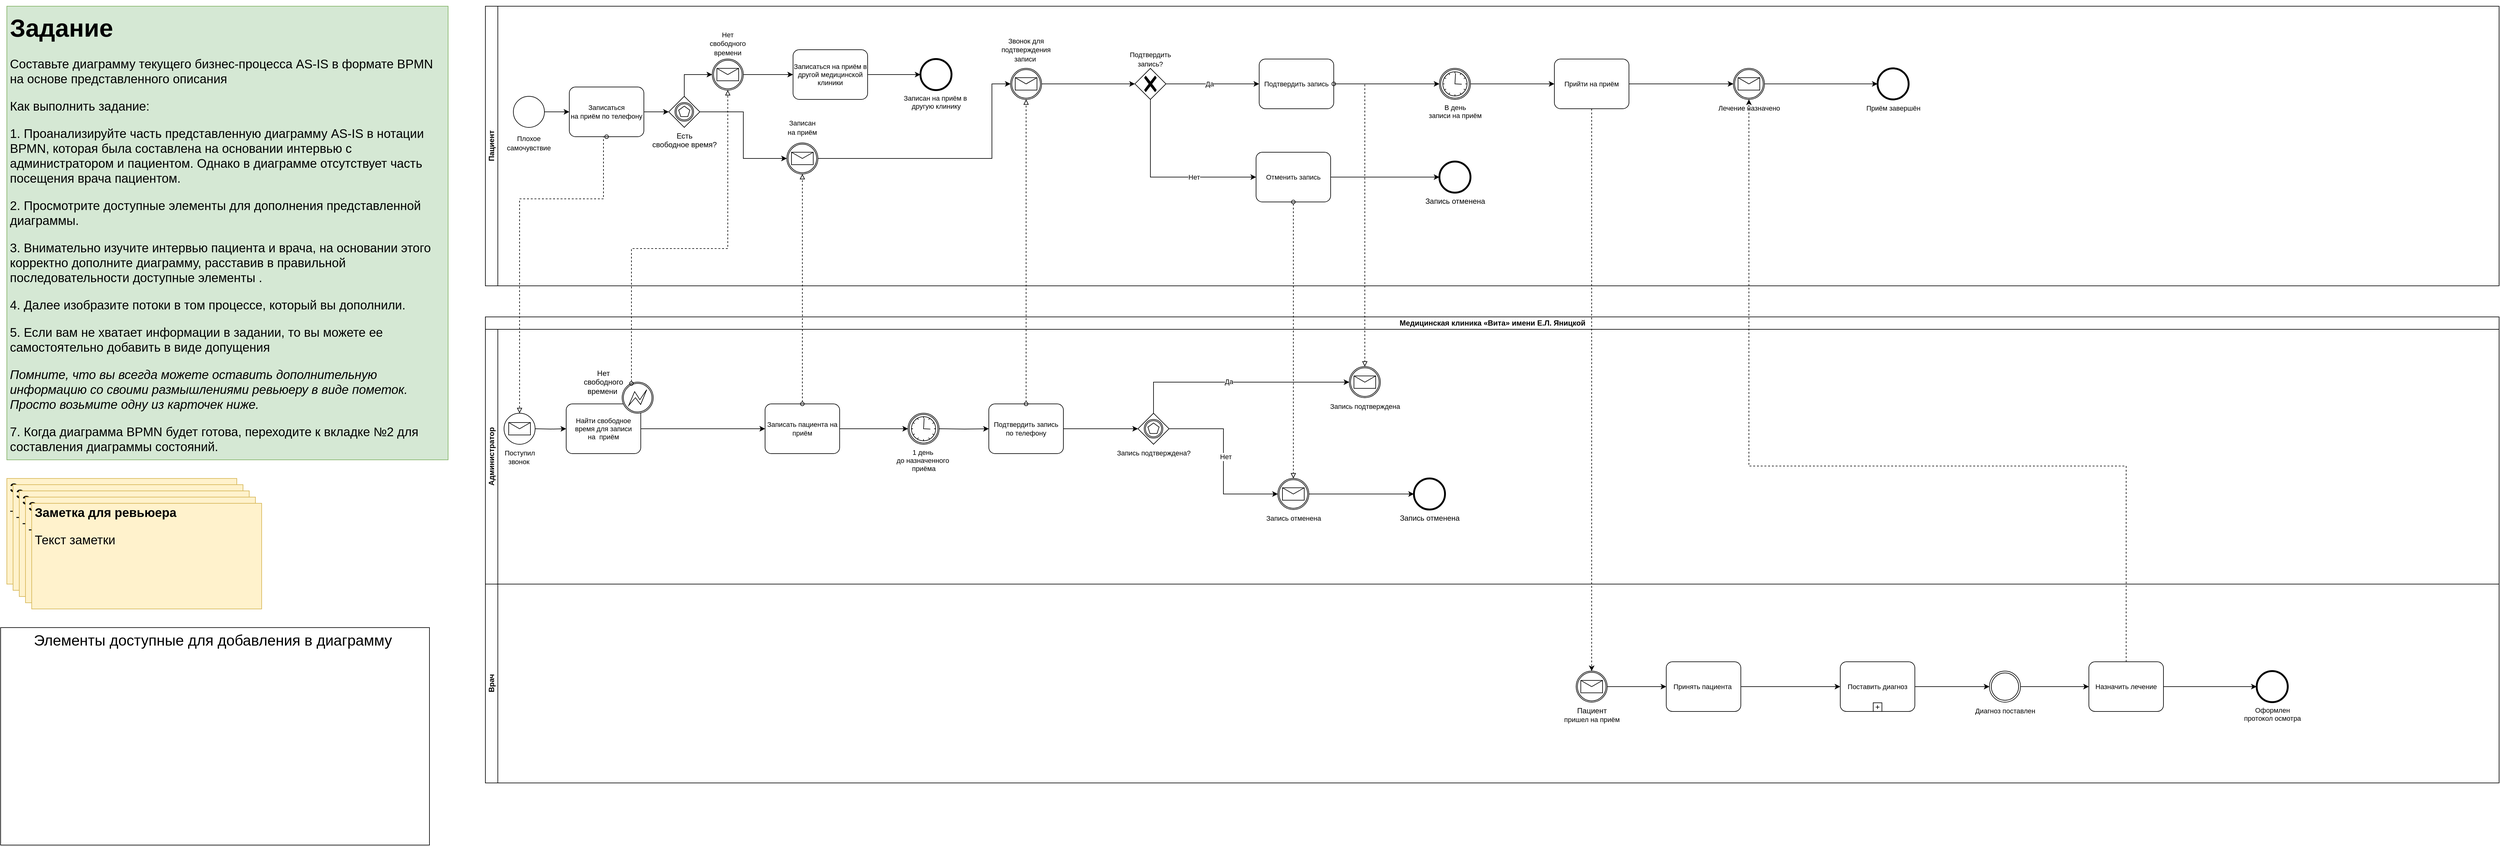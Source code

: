 <mxfile version="27.0.9" pages="3">
  <diagram id="326YfQ6A8uz0iwaCt7I8" name="BPMN AS-IS">
    <mxGraphModel dx="2015" dy="1877" grid="1" gridSize="10" guides="1" tooltips="1" connect="1" arrows="1" fold="1" page="1" pageScale="1" pageWidth="827" pageHeight="1169" math="0" shadow="0">
      <root>
        <mxCell id="0" />
        <mxCell id="1" parent="0" />
        <mxCell id="_fkPrWMEkgT71YqrRsoF-1" value="&lt;h1&gt;&lt;font style=&quot;font-size: 40px;&quot;&gt;Задание&lt;/font&gt;&lt;/h1&gt;&lt;font style=&quot;font-size: 20px;&quot;&gt;Составьте диаграмму текущего бизнес-процесса AS-IS в формате BPMN на основе представленного описания&lt;br&gt;&lt;/font&gt;&lt;p style=&quot;font-size: 20px;&quot;&gt;&lt;font style=&quot;font-size: 20px;&quot;&gt;Как выполнить задание:&lt;/font&gt;&lt;/p&gt;&lt;p style=&quot;font-size: 20px;&quot;&gt;&lt;font style=&quot;font-size: 20px;&quot;&gt;1. Проанализируйте часть представленную диаграмму AS-IS в нотации BPMN, которая была составлена на основании интервью с администратором и пациентом. Однако в диаграмме отсутствует часть посещения врача пациентом.&amp;nbsp;&lt;/font&gt;&lt;/p&gt;&lt;p style=&quot;font-size: 20px;&quot;&gt;2. Просмотрите доступные элементы для дополнения представленной диаграммы.&amp;nbsp;&lt;/p&gt;&lt;p style=&quot;font-size: 20px;&quot;&gt;3. Внимательно изучите интервью пациента и врача, на основании этого корректно дополните диаграмму, расставив в правильной последовательности доступные элементы .&lt;/p&gt;&lt;p style=&quot;font-size: 20px;&quot;&gt;&lt;span style=&quot;background-color: initial;&quot;&gt;&lt;font style=&quot;font-size: 20px;&quot;&gt;4. Далее изобразите потоки в том процессе, который вы дополнили.&amp;nbsp;&lt;/font&gt;&lt;/span&gt;&lt;/p&gt;&lt;p style=&quot;font-size: 20px;&quot;&gt;&lt;font style=&quot;font-size: 20px;&quot;&gt;5. Если вам не хватает информации в задании, то вы можете ее самостоятельно добавить в виде допущения&lt;/font&gt;&lt;/p&gt;&lt;p style=&quot;font-size: 20px;&quot;&gt;&lt;i&gt;Помните, что вы всегда можете оставить дополнительную информацию со своими размышлениями ревьюеру в виде пометок. Просто возьмите одну из карточек ниже.&amp;nbsp;&lt;/i&gt;&lt;/p&gt;&lt;p style=&quot;font-size: 20px;&quot;&gt;&lt;font style=&quot;font-size: 20px;&quot;&gt;7. Когда диаграмма BPMN будет готова, переходите к вкладке №2 для составления диаграммы состояний.&lt;/font&gt;&lt;/p&gt;" style="text;html=1;strokeColor=#82b366;fillColor=#d5e8d4;spacing=5;spacingTop=-20;whiteSpace=wrap;overflow=hidden;rounded=0;fontSize=16;" parent="1" vertex="1">
          <mxGeometry x="-760" y="-1120" width="710" height="730" as="geometry" />
        </mxCell>
        <mxCell id="_fkPrWMEkgT71YqrRsoF-6" value="&lt;h1 style=&quot;font-size: 20px;&quot;&gt;&lt;font style=&quot;font-size: 20px;&quot;&gt;Заметка для ревьюера&lt;/font&gt;&lt;/h1&gt;&lt;p style=&quot;font-size: 20px;&quot;&gt;&lt;font style=&quot;font-size: 20px;&quot;&gt;Текст заметки&lt;/font&gt;&lt;/p&gt;" style="text;html=1;strokeColor=#d6b656;fillColor=#fff2cc;spacing=5;spacingTop=-20;whiteSpace=wrap;overflow=hidden;rounded=0;fontSize=20;" parent="1" vertex="1">
          <mxGeometry x="-760" y="-360" width="370" height="170" as="geometry" />
        </mxCell>
        <mxCell id="l15NZp-PpOqTexfuGExK-1" value="&lt;h1 style=&quot;font-size: 20px;&quot;&gt;&lt;font style=&quot;font-size: 20px;&quot;&gt;Заметка для ревьюера&lt;/font&gt;&lt;/h1&gt;&lt;p style=&quot;font-size: 20px;&quot;&gt;&lt;font style=&quot;font-size: 20px;&quot;&gt;Текст заметки&lt;/font&gt;&lt;/p&gt;" style="text;html=1;strokeColor=#d6b656;fillColor=#fff2cc;spacing=5;spacingTop=-20;whiteSpace=wrap;overflow=hidden;rounded=0;fontSize=20;" parent="1" vertex="1">
          <mxGeometry x="-750" y="-350" width="370" height="170" as="geometry" />
        </mxCell>
        <mxCell id="l15NZp-PpOqTexfuGExK-2" value="&lt;h1 style=&quot;font-size: 20px;&quot;&gt;&lt;font style=&quot;font-size: 20px;&quot;&gt;Заметка для ревьюера&lt;/font&gt;&lt;/h1&gt;&lt;p style=&quot;font-size: 20px;&quot;&gt;&lt;font style=&quot;font-size: 20px;&quot;&gt;Текст заметки&lt;/font&gt;&lt;/p&gt;" style="text;html=1;strokeColor=#d6b656;fillColor=#fff2cc;spacing=5;spacingTop=-20;whiteSpace=wrap;overflow=hidden;rounded=0;fontSize=20;" parent="1" vertex="1">
          <mxGeometry x="-740" y="-340" width="370" height="170" as="geometry" />
        </mxCell>
        <mxCell id="l15NZp-PpOqTexfuGExK-3" value="&lt;h1 style=&quot;font-size: 20px;&quot;&gt;&lt;font style=&quot;font-size: 20px;&quot;&gt;Заметка для ревьюера&lt;/font&gt;&lt;/h1&gt;&lt;p style=&quot;font-size: 20px;&quot;&gt;&lt;font style=&quot;font-size: 20px;&quot;&gt;Текст заметки&lt;/font&gt;&lt;/p&gt;" style="text;html=1;strokeColor=#d6b656;fillColor=#fff2cc;spacing=5;spacingTop=-20;whiteSpace=wrap;overflow=hidden;rounded=0;fontSize=20;" parent="1" vertex="1">
          <mxGeometry x="-730" y="-330" width="370" height="170" as="geometry" />
        </mxCell>
        <mxCell id="l15NZp-PpOqTexfuGExK-4" value="&lt;h1 style=&quot;font-size: 20px;&quot;&gt;&lt;font style=&quot;font-size: 20px;&quot;&gt;Заметка для ревьюера&lt;/font&gt;&lt;/h1&gt;&lt;p style=&quot;font-size: 20px;&quot;&gt;&lt;font style=&quot;font-size: 20px;&quot;&gt;Текст заметки&lt;/font&gt;&lt;/p&gt;" style="text;html=1;strokeColor=#d6b656;fillColor=#fff2cc;spacing=5;spacingTop=-20;whiteSpace=wrap;overflow=hidden;rounded=0;fontSize=20;" parent="1" vertex="1">
          <mxGeometry x="-720" y="-320" width="370" height="170" as="geometry" />
        </mxCell>
        <mxCell id="U2e4l5wQemaMT4tLWJ_u-1" value="&lt;font style=&quot;font-size: 24px;&quot;&gt;Элементы доступные для добавления в диаграмму&amp;nbsp;&lt;/font&gt;" style="rounded=0;whiteSpace=wrap;html=1;fontSize=20;align=center;verticalAlign=top;" parent="1" vertex="1">
          <mxGeometry x="-770" y="-120" width="690" height="350" as="geometry" />
        </mxCell>
        <mxCell id="U2e4l5wQemaMT4tLWJ_u-86" value="Медицинская клиника&amp;nbsp;&lt;span style=&quot;text-align: start; fill: rgb(144, 101, 176);&quot; data-reactroot=&quot;&quot; class=&quot;notion-enable-hover&quot; data-token-index=&quot;0&quot;&gt;«Вита» имени Е.Л. Яницкой&lt;/span&gt;" style="swimlane;html=1;childLayout=stackLayout;resizeParent=1;resizeParentMax=0;horizontal=1;startSize=20;horizontalStack=0;" parent="1" vertex="1">
          <mxGeometry x="10" y="-620" width="3240" height="750" as="geometry" />
        </mxCell>
        <mxCell id="U2e4l5wQemaMT4tLWJ_u-87" value="Администратор" style="swimlane;html=1;startSize=20;horizontal=0;" parent="U2e4l5wQemaMT4tLWJ_u-86" vertex="1">
          <mxGeometry y="20" width="3240" height="410" as="geometry" />
        </mxCell>
        <mxCell id="U2e4l5wQemaMT4tLWJ_u-88" style="edgeStyle=orthogonalEdgeStyle;rounded=0;orthogonalLoop=1;jettySize=auto;html=1;" parent="U2e4l5wQemaMT4tLWJ_u-87" source="U2e4l5wQemaMT4tLWJ_u-89" edge="1">
          <mxGeometry relative="1" as="geometry">
            <mxPoint x="680" y="160.0" as="targetPoint" />
          </mxGeometry>
        </mxCell>
        <mxCell id="U2e4l5wQemaMT4tLWJ_u-89" value="Записать пациента на приём" style="points=[[0.25,0,0],[0.5,0,0],[0.75,0,0],[1,0.25,0],[1,0.5,0],[1,0.75,0],[0.75,1,0],[0.5,1,0],[0.25,1,0],[0,0.75,0],[0,0.5,0],[0,0.25,0]];shape=mxgraph.bpmn.task;whiteSpace=wrap;rectStyle=rounded;size=10;taskMarker=abstract;fontSize=11;" parent="U2e4l5wQemaMT4tLWJ_u-87" vertex="1">
          <mxGeometry x="450" y="120" width="120" height="80" as="geometry" />
        </mxCell>
        <mxCell id="U2e4l5wQemaMT4tLWJ_u-90" style="edgeStyle=orthogonalEdgeStyle;rounded=0;orthogonalLoop=1;jettySize=auto;html=1;entryX=0;entryY=0.5;entryDx=0;entryDy=0;entryPerimeter=0;" parent="U2e4l5wQemaMT4tLWJ_u-87" source="U2e4l5wQemaMT4tLWJ_u-91" target="U2e4l5wQemaMT4tLWJ_u-89" edge="1">
          <mxGeometry relative="1" as="geometry">
            <mxPoint x="340" y="190.0" as="targetPoint" />
          </mxGeometry>
        </mxCell>
        <mxCell id="U2e4l5wQemaMT4tLWJ_u-91" value="Найти свободное время для записи на  приём" style="points=[[0.25,0,0],[0.5,0,0],[0.75,0,0],[1,0.25,0],[1,0.5,0],[1,0.75,0],[0.75,1,0],[0.5,1,0],[0.25,1,0],[0,0.75,0],[0,0.5,0],[0,0.25,0]];shape=mxgraph.bpmn.task;whiteSpace=wrap;rectStyle=rounded;size=10;taskMarker=abstract;fontSize=11;" parent="U2e4l5wQemaMT4tLWJ_u-87" vertex="1">
          <mxGeometry x="130" y="120" width="120" height="80" as="geometry" />
        </mxCell>
        <mxCell id="U2e4l5wQemaMT4tLWJ_u-92" style="edgeStyle=orthogonalEdgeStyle;rounded=0;orthogonalLoop=1;jettySize=auto;html=1;" parent="U2e4l5wQemaMT4tLWJ_u-87" target="U2e4l5wQemaMT4tLWJ_u-95" edge="1">
          <mxGeometry relative="1" as="geometry">
            <mxPoint x="730" y="160.0" as="sourcePoint" />
          </mxGeometry>
        </mxCell>
        <mxCell id="U2e4l5wQemaMT4tLWJ_u-94" style="edgeStyle=orthogonalEdgeStyle;rounded=0;orthogonalLoop=1;jettySize=auto;html=1;startArrow=none;startFill=0;endArrow=classic;endFill=1;" parent="U2e4l5wQemaMT4tLWJ_u-87" source="U2e4l5wQemaMT4tLWJ_u-95" edge="1">
          <mxGeometry relative="1" as="geometry">
            <mxPoint x="1050" y="160" as="targetPoint" />
          </mxGeometry>
        </mxCell>
        <mxCell id="U2e4l5wQemaMT4tLWJ_u-95" value="Подтвердить запись по телефону" style="points=[[0.25,0,0],[0.5,0,0],[0.75,0,0],[1,0.25,0],[1,0.5,0],[1,0.75,0],[0.75,1,0],[0.5,1,0],[0.25,1,0],[0,0.75,0],[0,0.5,0],[0,0.25,0]];shape=mxgraph.bpmn.task;whiteSpace=wrap;rectStyle=rounded;size=10;taskMarker=abstract;fontSize=11;" parent="U2e4l5wQemaMT4tLWJ_u-87" vertex="1">
          <mxGeometry x="810" y="120" width="120" height="80" as="geometry" />
        </mxCell>
        <mxCell id="U2e4l5wQemaMT4tLWJ_u-96" value="Запись отменена" style="points=[[0.145,0.145,0],[0.5,0,0],[0.855,0.145,0],[1,0.5,0],[0.855,0.855,0],[0.5,1,0],[0.145,0.855,0],[0,0.5,0]];shape=mxgraph.bpmn.event;html=1;verticalLabelPosition=bottom;labelBackgroundColor=#ffffff;verticalAlign=top;align=center;perimeter=ellipsePerimeter;outlineConnect=0;aspect=fixed;outline=end;symbol=terminate2;" parent="U2e4l5wQemaMT4tLWJ_u-87" vertex="1">
          <mxGeometry x="1494" y="240" width="50" height="50" as="geometry" />
        </mxCell>
        <mxCell id="U2e4l5wQemaMT4tLWJ_u-97" value="" style="points=[[0.145,0.145,0],[0.5,0,0],[0.855,0.145,0],[1,0.5,0],[0.855,0.855,0],[0.5,1,0],[0.145,0.855,0],[0,0.5,0]];shape=mxgraph.bpmn.event;html=1;verticalLabelPosition=bottom;labelBackgroundColor=#ffffff;verticalAlign=top;align=center;perimeter=ellipsePerimeter;outlineConnect=0;aspect=fixed;outline=boundInt;symbol=error;fontSize=24;fontColor=#000000;fillColor=#FFFFFF;" parent="U2e4l5wQemaMT4tLWJ_u-87" vertex="1">
          <mxGeometry x="220" y="85" width="50" height="50" as="geometry" />
        </mxCell>
        <mxCell id="U2e4l5wQemaMT4tLWJ_u-98" value="Нет свободного&lt;br&gt;времени&amp;nbsp;" style="text;html=1;strokeColor=none;fillColor=none;align=center;verticalAlign=middle;whiteSpace=wrap;rounded=0;labelBackgroundColor=none;fontSize=12;fontColor=#000000;" parent="U2e4l5wQemaMT4tLWJ_u-87" vertex="1">
          <mxGeometry x="160" y="70" width="60" height="30" as="geometry" />
        </mxCell>
        <mxCell id="U2e4l5wQemaMT4tLWJ_u-99" style="edgeStyle=orthogonalEdgeStyle;rounded=0;orthogonalLoop=1;jettySize=auto;html=1;" parent="U2e4l5wQemaMT4tLWJ_u-87" target="U2e4l5wQemaMT4tLWJ_u-91" edge="1">
          <mxGeometry relative="1" as="geometry">
            <mxPoint x="80" y="160" as="sourcePoint" />
          </mxGeometry>
        </mxCell>
        <mxCell id="U2e4l5wQemaMT4tLWJ_u-100" value="&lt;font style=&quot;font-size: 11px;&quot;&gt;Поступил&lt;br&gt;&amp;nbsp;звонок &amp;nbsp;&lt;/font&gt;" style="points=[[0.145,0.145,0],[0.5,0,0],[0.855,0.145,0],[1,0.5,0],[0.855,0.855,0],[0.5,1,0],[0.145,0.855,0],[0,0.5,0]];shape=mxgraph.bpmn.event;html=1;verticalLabelPosition=bottom;labelBackgroundColor=#ffffff;verticalAlign=top;align=center;perimeter=ellipsePerimeter;outlineConnect=0;aspect=fixed;outline=standard;symbol=message;" parent="U2e4l5wQemaMT4tLWJ_u-87" vertex="1">
          <mxGeometry x="30" y="135" width="50" height="50" as="geometry" />
        </mxCell>
        <mxCell id="U2e4l5wQemaMT4tLWJ_u-101" style="edgeStyle=orthogonalEdgeStyle;rounded=0;orthogonalLoop=1;jettySize=auto;html=1;entryX=0;entryY=0.5;entryDx=0;entryDy=0;entryPerimeter=0;startArrow=none;startFill=0;endArrow=classic;endFill=1;" parent="U2e4l5wQemaMT4tLWJ_u-87" source="U2e4l5wQemaMT4tLWJ_u-102" target="U2e4l5wQemaMT4tLWJ_u-96" edge="1">
          <mxGeometry relative="1" as="geometry" />
        </mxCell>
        <mxCell id="U2e4l5wQemaMT4tLWJ_u-102" value="&lt;font style=&quot;font-size: 11px;&quot;&gt;Запись отменена&lt;/font&gt;" style="points=[[0.145,0.145,0],[0.5,0,0],[0.855,0.145,0],[1,0.5,0],[0.855,0.855,0],[0.5,1,0],[0.145,0.855,0],[0,0.5,0]];shape=mxgraph.bpmn.event;html=1;verticalLabelPosition=bottom;labelBackgroundColor=#ffffff;verticalAlign=top;align=center;perimeter=ellipsePerimeter;outlineConnect=0;aspect=fixed;outline=catching;symbol=message;" parent="U2e4l5wQemaMT4tLWJ_u-87" vertex="1">
          <mxGeometry x="1275" y="240" width="50" height="50" as="geometry" />
        </mxCell>
        <mxCell id="U2e4l5wQemaMT4tLWJ_u-103" value="&lt;font style=&quot;font-size: 11px;&quot;&gt;Запись подтверждена&lt;/font&gt;" style="points=[[0.145,0.145,0],[0.5,0,0],[0.855,0.145,0],[1,0.5,0],[0.855,0.855,0],[0.5,1,0],[0.145,0.855,0],[0,0.5,0]];shape=mxgraph.bpmn.event;html=1;verticalLabelPosition=bottom;labelBackgroundColor=#ffffff;verticalAlign=top;align=center;perimeter=ellipsePerimeter;outlineConnect=0;aspect=fixed;outline=catching;symbol=message;" parent="U2e4l5wQemaMT4tLWJ_u-87" vertex="1">
          <mxGeometry x="1390" y="60" width="50" height="50" as="geometry" />
        </mxCell>
        <mxCell id="U2e4l5wQemaMT4tLWJ_u-104" style="edgeStyle=orthogonalEdgeStyle;rounded=0;orthogonalLoop=1;jettySize=auto;html=1;entryX=0;entryY=0.5;entryDx=0;entryDy=0;entryPerimeter=0;startArrow=none;startFill=0;endArrow=classic;endFill=1;exitX=0.5;exitY=0;exitDx=0;exitDy=0;exitPerimeter=0;" parent="U2e4l5wQemaMT4tLWJ_u-87" source="U2e4l5wQemaMT4tLWJ_u-108" target="U2e4l5wQemaMT4tLWJ_u-103" edge="1">
          <mxGeometry relative="1" as="geometry">
            <mxPoint x="1100" y="160" as="sourcePoint" />
          </mxGeometry>
        </mxCell>
        <mxCell id="U2e4l5wQemaMT4tLWJ_u-105" value="Да" style="edgeLabel;html=1;align=center;verticalAlign=middle;resizable=0;points=[];fontSize=11;" parent="U2e4l5wQemaMT4tLWJ_u-104" vertex="1" connectable="0">
          <mxGeometry x="-0.063" y="1" relative="1" as="geometry">
            <mxPoint as="offset" />
          </mxGeometry>
        </mxCell>
        <mxCell id="U2e4l5wQemaMT4tLWJ_u-106" style="edgeStyle=orthogonalEdgeStyle;rounded=0;orthogonalLoop=1;jettySize=auto;html=1;entryX=0;entryY=0.5;entryDx=0;entryDy=0;entryPerimeter=0;startArrow=none;startFill=0;endArrow=classic;endFill=1;exitX=1;exitY=0.5;exitDx=0;exitDy=0;exitPerimeter=0;" parent="U2e4l5wQemaMT4tLWJ_u-87" source="U2e4l5wQemaMT4tLWJ_u-108" target="U2e4l5wQemaMT4tLWJ_u-102" edge="1">
          <mxGeometry relative="1" as="geometry">
            <mxPoint x="1075" y="185" as="sourcePoint" />
          </mxGeometry>
        </mxCell>
        <mxCell id="U2e4l5wQemaMT4tLWJ_u-107" value="Нет" style="edgeLabel;html=1;align=center;verticalAlign=middle;resizable=0;points=[];fontSize=11;" parent="U2e4l5wQemaMT4tLWJ_u-106" vertex="1" connectable="0">
          <mxGeometry x="-0.569" y="2" relative="1" as="geometry">
            <mxPoint x="30" y="47" as="offset" />
          </mxGeometry>
        </mxCell>
        <mxCell id="U2e4l5wQemaMT4tLWJ_u-108" value="&lt;font style=&quot;font-size: 11px;&quot;&gt;Запись подтверждена?&lt;/font&gt;" style="points=[[0.25,0.25,0],[0.5,0,0],[0.75,0.25,0],[1,0.5,0],[0.75,0.75,0],[0.5,1,0],[0.25,0.75,0],[0,0.5,0]];shape=mxgraph.bpmn.gateway2;html=1;verticalLabelPosition=bottom;labelBackgroundColor=#ffffff;verticalAlign=top;align=center;perimeter=rhombusPerimeter;outlineConnect=0;outline=boundInt;symbol=multiple;" parent="U2e4l5wQemaMT4tLWJ_u-87" vertex="1">
          <mxGeometry x="1050" y="135" width="50" height="50" as="geometry" />
        </mxCell>
        <mxCell id="U2e4l5wQemaMT4tLWJ_u-175" value="&lt;font style=&quot;font-size: 11px;&quot;&gt;1 день&amp;nbsp;&lt;br&gt;до назначенного&amp;nbsp;&lt;br&gt;приёма&lt;br&gt;&lt;/font&gt;" style="points=[[0.145,0.145,0],[0.5,0,0],[0.855,0.145,0],[1,0.5,0],[0.855,0.855,0],[0.5,1,0],[0.145,0.855,0],[0,0.5,0]];shape=mxgraph.bpmn.event;html=1;verticalLabelPosition=bottom;labelBackgroundColor=#ffffff;verticalAlign=top;align=center;perimeter=ellipsePerimeter;outlineConnect=0;aspect=fixed;outline=catching;symbol=timer;fontSize=11;" parent="U2e4l5wQemaMT4tLWJ_u-87" vertex="1">
          <mxGeometry x="680" y="135" width="50" height="50" as="geometry" />
        </mxCell>
        <mxCell id="U2e4l5wQemaMT4tLWJ_u-109" value="Врач" style="swimlane;html=1;startSize=20;horizontal=0;" parent="U2e4l5wQemaMT4tLWJ_u-86" vertex="1">
          <mxGeometry y="430" width="3240" height="320" as="geometry" />
        </mxCell>
        <mxCell id="bgzB-QOVBe--87YR9fQm-1" value="Пациент&lt;br style=&quot;border-color: var(--border-color); font-size: 11px;&quot;&gt;&lt;span style=&quot;font-size: 11px;&quot;&gt;пришел на приём&lt;/span&gt;" style="points=[[0.145,0.145,0],[0.5,0,0],[0.855,0.145,0],[1,0.5,0],[0.855,0.855,0],[0.5,1,0],[0.145,0.855,0],[0,0.5,0]];shape=mxgraph.bpmn.event;html=1;verticalLabelPosition=bottom;labelBackgroundColor=#ffffff;verticalAlign=top;align=center;perimeter=ellipsePerimeter;outlineConnect=0;aspect=fixed;outline=catching;symbol=message;" parent="U2e4l5wQemaMT4tLWJ_u-109" vertex="1">
          <mxGeometry x="1755" y="140" width="50" height="50" as="geometry" />
        </mxCell>
        <mxCell id="U2e4l5wQemaMT4tLWJ_u-111" value="Принять пациента " style="points=[[0.25,0,0],[0.5,0,0],[0.75,0,0],[1,0.25,0],[1,0.5,0],[1,0.75,0],[0.75,1,0],[0.5,1,0],[0.25,1,0],[0,0.75,0],[0,0.5,0],[0,0.25,0]];shape=mxgraph.bpmn.task;whiteSpace=wrap;rectStyle=rounded;size=10;taskMarker=abstract;fontSize=11;" parent="U2e4l5wQemaMT4tLWJ_u-109" vertex="1">
          <mxGeometry x="1900" y="125" width="120" height="80" as="geometry" />
        </mxCell>
        <mxCell id="U2e4l5wQemaMT4tLWJ_u-116" value="&lt;font style=&quot;font-size: 11px;&quot;&gt;Диагноз поставлен&lt;/font&gt;" style="points=[[0.145,0.145,0],[0.5,0,0],[0.855,0.145,0],[1,0.5,0],[0.855,0.855,0],[0.5,1,0],[0.145,0.855,0],[0,0.5,0]];shape=mxgraph.bpmn.event;html=1;verticalLabelPosition=bottom;labelBackgroundColor=#ffffff;verticalAlign=top;align=center;perimeter=ellipsePerimeter;outlineConnect=0;aspect=fixed;outline=throwing;symbol=general;" parent="U2e4l5wQemaMT4tLWJ_u-109" vertex="1">
          <mxGeometry x="2420" y="140" width="50" height="50" as="geometry" />
        </mxCell>
        <mxCell id="-5ZCTefxHsTAQGHbJAKs-8" style="edgeStyle=orthogonalEdgeStyle;rounded=0;orthogonalLoop=1;jettySize=auto;html=1;exitX=1;exitY=0.5;exitDx=0;exitDy=0;exitPerimeter=0;" edge="1" parent="U2e4l5wQemaMT4tLWJ_u-109" source="U2e4l5wQemaMT4tLWJ_u-117" target="U2e4l5wQemaMT4tLWJ_u-116">
          <mxGeometry relative="1" as="geometry" />
        </mxCell>
        <mxCell id="U2e4l5wQemaMT4tLWJ_u-117" value="Поставить диагноз" style="points=[[0.25,0,0],[0.5,0,0],[0.75,0,0],[1,0.25,0],[1,0.5,0],[1,0.75,0],[0.75,1,0],[0.5,1,0],[0.25,1,0],[0,0.75,0],[0,0.5,0],[0,0.25,0]];shape=mxgraph.bpmn.task;whiteSpace=wrap;rectStyle=rounded;size=10;taskMarker=abstract;isLoopSub=1;labelBackgroundColor=#FFFFFF;fontSize=11;fontColor=#000000;fillColor=#FFFFFF;" parent="U2e4l5wQemaMT4tLWJ_u-109" vertex="1">
          <mxGeometry x="2180" y="125" width="120" height="80" as="geometry" />
        </mxCell>
        <mxCell id="U2e4l5wQemaMT4tLWJ_u-113" value="Назначить лечение" style="points=[[0.25,0,0],[0.5,0,0],[0.75,0,0],[1,0.25,0],[1,0.5,0],[1,0.75,0],[0.75,1,0],[0.5,1,0],[0.25,1,0],[0,0.75,0],[0,0.5,0],[0,0.25,0]];shape=mxgraph.bpmn.task;whiteSpace=wrap;rectStyle=rounded;size=10;taskMarker=abstract;fontSize=11;" parent="U2e4l5wQemaMT4tLWJ_u-109" vertex="1">
          <mxGeometry x="2580" y="125" width="120" height="80" as="geometry" />
        </mxCell>
        <mxCell id="U2e4l5wQemaMT4tLWJ_u-130" value="Оформлен&lt;br style=&quot;border-color: var(--border-color);&quot;&gt;протокол осмотра&lt;span style=&quot;background-color: rgb(248, 249, 250);&quot;&gt;&lt;br&gt;&lt;/span&gt;" style="points=[[0.145,0.145,0],[0.5,0,0],[0.855,0.145,0],[1,0.5,0],[0.855,0.855,0],[0.5,1,0],[0.145,0.855,0],[0,0.5,0]];shape=mxgraph.bpmn.event;html=1;verticalLabelPosition=bottom;labelBackgroundColor=#ffffff;verticalAlign=top;align=center;perimeter=ellipsePerimeter;outlineConnect=0;aspect=fixed;outline=end;symbol=terminate2;fontSize=11;" parent="U2e4l5wQemaMT4tLWJ_u-109" vertex="1">
          <mxGeometry x="2850" y="140" width="50" height="50" as="geometry" />
        </mxCell>
        <mxCell id="-5ZCTefxHsTAQGHbJAKs-5" style="edgeStyle=orthogonalEdgeStyle;rounded=0;orthogonalLoop=1;jettySize=auto;html=1;exitX=1;exitY=0.5;exitDx=0;exitDy=0;exitPerimeter=0;entryX=0;entryY=0.5;entryDx=0;entryDy=0;entryPerimeter=0;" edge="1" parent="U2e4l5wQemaMT4tLWJ_u-109" source="bgzB-QOVBe--87YR9fQm-1" target="U2e4l5wQemaMT4tLWJ_u-111">
          <mxGeometry relative="1" as="geometry" />
        </mxCell>
        <mxCell id="-5ZCTefxHsTAQGHbJAKs-7" style="edgeStyle=orthogonalEdgeStyle;rounded=0;orthogonalLoop=1;jettySize=auto;html=1;exitX=1;exitY=0.5;exitDx=0;exitDy=0;exitPerimeter=0;entryX=0;entryY=0.5;entryDx=0;entryDy=0;entryPerimeter=0;" edge="1" parent="U2e4l5wQemaMT4tLWJ_u-109" source="U2e4l5wQemaMT4tLWJ_u-111" target="U2e4l5wQemaMT4tLWJ_u-117">
          <mxGeometry relative="1" as="geometry" />
        </mxCell>
        <mxCell id="-5ZCTefxHsTAQGHbJAKs-9" style="edgeStyle=orthogonalEdgeStyle;rounded=0;orthogonalLoop=1;jettySize=auto;html=1;exitX=1;exitY=0.5;exitDx=0;exitDy=0;exitPerimeter=0;entryX=0;entryY=0.5;entryDx=0;entryDy=0;entryPerimeter=0;" edge="1" parent="U2e4l5wQemaMT4tLWJ_u-109" source="U2e4l5wQemaMT4tLWJ_u-116" target="U2e4l5wQemaMT4tLWJ_u-113">
          <mxGeometry relative="1" as="geometry" />
        </mxCell>
        <mxCell id="-5ZCTefxHsTAQGHbJAKs-10" style="edgeStyle=orthogonalEdgeStyle;rounded=0;orthogonalLoop=1;jettySize=auto;html=1;exitX=1;exitY=0.5;exitDx=0;exitDy=0;exitPerimeter=0;entryX=0;entryY=0.5;entryDx=0;entryDy=0;entryPerimeter=0;" edge="1" parent="U2e4l5wQemaMT4tLWJ_u-109" source="U2e4l5wQemaMT4tLWJ_u-113" target="U2e4l5wQemaMT4tLWJ_u-130">
          <mxGeometry relative="1" as="geometry" />
        </mxCell>
        <mxCell id="U2e4l5wQemaMT4tLWJ_u-122" value="Пациент" style="swimlane;html=1;startSize=20;horizontal=0;" parent="1" vertex="1">
          <mxGeometry x="10" y="-1120" width="3240" height="450" as="geometry">
            <mxRectangle x="10" y="-1120" width="40" height="80" as="alternateBounds" />
          </mxGeometry>
        </mxCell>
        <mxCell id="U2e4l5wQemaMT4tLWJ_u-123" style="edgeStyle=orthogonalEdgeStyle;rounded=0;orthogonalLoop=1;jettySize=auto;html=1;entryX=0;entryY=0.5;entryDx=0;entryDy=0;entryPerimeter=0;startArrow=none;startFill=0;endArrow=classic;endFill=1;" parent="U2e4l5wQemaMT4tLWJ_u-122" source="U2e4l5wQemaMT4tLWJ_u-124" edge="1">
          <mxGeometry relative="1" as="geometry">
            <mxPoint x="295" y="170" as="targetPoint" />
          </mxGeometry>
        </mxCell>
        <mxCell id="U2e4l5wQemaMT4tLWJ_u-124" value="Записаться на приём по телефону" style="points=[[0.25,0,0],[0.5,0,0],[0.75,0,0],[1,0.25,0],[1,0.5,0],[1,0.75,0],[0.75,1,0],[0.5,1,0],[0.25,1,0],[0,0.75,0],[0,0.5,0],[0,0.25,0]];shape=mxgraph.bpmn.task;whiteSpace=wrap;rectStyle=rounded;size=10;taskMarker=abstract;fontSize=11;" parent="U2e4l5wQemaMT4tLWJ_u-122" vertex="1">
          <mxGeometry x="135" y="130" width="120" height="80" as="geometry" />
        </mxCell>
        <mxCell id="U2e4l5wQemaMT4tLWJ_u-125" style="edgeStyle=orthogonalEdgeStyle;rounded=0;orthogonalLoop=1;jettySize=auto;html=1;" parent="U2e4l5wQemaMT4tLWJ_u-122" source="U2e4l5wQemaMT4tLWJ_u-126" target="U2e4l5wQemaMT4tLWJ_u-124" edge="1">
          <mxGeometry relative="1" as="geometry" />
        </mxCell>
        <mxCell id="U2e4l5wQemaMT4tLWJ_u-126" value="" style="points=[[0.145,0.145,0],[0.5,0,0],[0.855,0.145,0],[1,0.5,0],[0.855,0.855,0],[0.5,1,0],[0.145,0.855,0],[0,0.5,0]];shape=mxgraph.bpmn.event;html=1;verticalLabelPosition=bottom;labelBackgroundColor=#ffffff;verticalAlign=top;align=center;perimeter=ellipsePerimeter;outlineConnect=0;aspect=fixed;outline=standard;symbol=general;" parent="U2e4l5wQemaMT4tLWJ_u-122" vertex="1">
          <mxGeometry x="45" y="145" width="50" height="50" as="geometry" />
        </mxCell>
        <mxCell id="U2e4l5wQemaMT4tLWJ_u-129" value="&lt;font style=&quot;font-size: 11px;&quot;&gt;Плохое самочувствие&lt;/font&gt;" style="text;html=1;strokeColor=none;fillColor=none;align=center;verticalAlign=middle;whiteSpace=wrap;rounded=0;" parent="U2e4l5wQemaMT4tLWJ_u-122" vertex="1">
          <mxGeometry x="40" y="205" width="60" height="30" as="geometry" />
        </mxCell>
        <mxCell id="U2e4l5wQemaMT4tLWJ_u-133" style="edgeStyle=orthogonalEdgeStyle;rounded=0;orthogonalLoop=1;jettySize=auto;html=1;fontSize=24;fontColor=#000000;entryX=0;entryY=0.5;entryDx=0;entryDy=0;entryPerimeter=0;" parent="U2e4l5wQemaMT4tLWJ_u-122" source="U2e4l5wQemaMT4tLWJ_u-134" target="U2e4l5wQemaMT4tLWJ_u-159" edge="1">
          <mxGeometry relative="1" as="geometry">
            <mxPoint x="695" y="110" as="targetPoint" />
          </mxGeometry>
        </mxCell>
        <mxCell id="U2e4l5wQemaMT4tLWJ_u-134" value="Записаться на приём в другой медицинской клиники" style="points=[[0.25,0,0],[0.5,0,0],[0.75,0,0],[1,0.25,0],[1,0.5,0],[1,0.75,0],[0.75,1,0],[0.5,1,0],[0.25,1,0],[0,0.75,0],[0,0.5,0],[0,0.25,0]];shape=mxgraph.bpmn.task;whiteSpace=wrap;rectStyle=rounded;size=10;taskMarker=abstract;labelBackgroundColor=none;fontSize=11;fontColor=#000000;fillColor=#FFFFFF;" parent="U2e4l5wQemaMT4tLWJ_u-122" vertex="1">
          <mxGeometry x="495" y="70" width="120" height="80" as="geometry" />
        </mxCell>
        <mxCell id="U2e4l5wQemaMT4tLWJ_u-135" style="edgeStyle=orthogonalEdgeStyle;rounded=0;orthogonalLoop=1;jettySize=auto;html=1;entryX=0;entryY=0.5;entryDx=0;entryDy=0;entryPerimeter=0;" parent="U2e4l5wQemaMT4tLWJ_u-122" source="U2e4l5wQemaMT4tLWJ_u-136" target="U2e4l5wQemaMT4tLWJ_u-134" edge="1">
          <mxGeometry relative="1" as="geometry" />
        </mxCell>
        <mxCell id="U2e4l5wQemaMT4tLWJ_u-136" value="" style="points=[[0.145,0.145,0],[0.5,0,0],[0.855,0.145,0],[1,0.5,0],[0.855,0.855,0],[0.5,1,0],[0.145,0.855,0],[0,0.5,0]];shape=mxgraph.bpmn.event;html=1;verticalLabelPosition=bottom;labelBackgroundColor=#ffffff;verticalAlign=top;align=center;perimeter=ellipsePerimeter;outlineConnect=0;aspect=fixed;outline=catching;symbol=message;" parent="U2e4l5wQemaMT4tLWJ_u-122" vertex="1">
          <mxGeometry x="365" y="85" width="50" height="50" as="geometry" />
        </mxCell>
        <mxCell id="U2e4l5wQemaMT4tLWJ_u-139" style="edgeStyle=orthogonalEdgeStyle;rounded=0;orthogonalLoop=1;jettySize=auto;html=1;entryX=0;entryY=0.5;entryDx=0;entryDy=0;entryPerimeter=0;startArrow=none;startFill=0;endArrow=classic;endFill=1;" parent="U2e4l5wQemaMT4tLWJ_u-122" source="U2e4l5wQemaMT4tLWJ_u-140" target="U2e4l5wQemaMT4tLWJ_u-154" edge="1">
          <mxGeometry relative="1" as="geometry">
            <Array as="points">
              <mxPoint x="815" y="245" />
              <mxPoint x="815" y="125" />
            </Array>
          </mxGeometry>
        </mxCell>
        <mxCell id="U2e4l5wQemaMT4tLWJ_u-140" value="" style="points=[[0.145,0.145,0],[0.5,0,0],[0.855,0.145,0],[1,0.5,0],[0.855,0.855,0],[0.5,1,0],[0.145,0.855,0],[0,0.5,0]];shape=mxgraph.bpmn.event;html=1;verticalLabelPosition=bottom;labelBackgroundColor=#ffffff;verticalAlign=top;align=center;perimeter=ellipsePerimeter;outlineConnect=0;aspect=fixed;outline=catching;symbol=message;" parent="U2e4l5wQemaMT4tLWJ_u-122" vertex="1">
          <mxGeometry x="485" y="220" width="50" height="50" as="geometry" />
        </mxCell>
        <mxCell id="U2e4l5wQemaMT4tLWJ_u-141" style="edgeStyle=orthogonalEdgeStyle;rounded=0;orthogonalLoop=1;jettySize=auto;html=1;entryX=0;entryY=0.5;entryDx=0;entryDy=0;entryPerimeter=0;startArrow=none;startFill=0;endArrow=classic;endFill=1;exitX=0.5;exitY=0;exitDx=0;exitDy=0;exitPerimeter=0;" parent="U2e4l5wQemaMT4tLWJ_u-122" source="U2e4l5wQemaMT4tLWJ_u-155" target="U2e4l5wQemaMT4tLWJ_u-136" edge="1">
          <mxGeometry relative="1" as="geometry">
            <mxPoint x="320" y="145" as="sourcePoint" />
          </mxGeometry>
        </mxCell>
        <mxCell id="U2e4l5wQemaMT4tLWJ_u-142" style="edgeStyle=orthogonalEdgeStyle;rounded=0;orthogonalLoop=1;jettySize=auto;html=1;entryX=0;entryY=0.5;entryDx=0;entryDy=0;entryPerimeter=0;startArrow=none;startFill=0;endArrow=classic;endFill=1;exitX=1;exitY=0.5;exitDx=0;exitDy=0;exitPerimeter=0;" parent="U2e4l5wQemaMT4tLWJ_u-122" source="U2e4l5wQemaMT4tLWJ_u-155" target="U2e4l5wQemaMT4tLWJ_u-140" edge="1">
          <mxGeometry relative="1" as="geometry">
            <mxPoint x="320" y="195" as="sourcePoint" />
          </mxGeometry>
        </mxCell>
        <mxCell id="U2e4l5wQemaMT4tLWJ_u-143" style="edgeStyle=orthogonalEdgeStyle;rounded=0;orthogonalLoop=1;jettySize=auto;html=1;entryX=0;entryY=0.5;entryDx=0;entryDy=0;entryPerimeter=0;startArrow=none;startFill=0;endArrow=classic;endFill=1;" parent="U2e4l5wQemaMT4tLWJ_u-122" source="U2e4l5wQemaMT4tLWJ_u-144" target="U2e4l5wQemaMT4tLWJ_u-156" edge="1">
          <mxGeometry relative="1" as="geometry" />
        </mxCell>
        <mxCell id="U2e4l5wQemaMT4tLWJ_u-144" value="Отменить запись" style="points=[[0.25,0,0],[0.5,0,0],[0.75,0,0],[1,0.25,0],[1,0.5,0],[1,0.75,0],[0.75,1,0],[0.5,1,0],[0.25,1,0],[0,0.75,0],[0,0.5,0],[0,0.25,0]];shape=mxgraph.bpmn.task;whiteSpace=wrap;rectStyle=rounded;size=10;taskMarker=abstract;fontSize=11;" parent="U2e4l5wQemaMT4tLWJ_u-122" vertex="1">
          <mxGeometry x="1240" y="235" width="120" height="80" as="geometry" />
        </mxCell>
        <mxCell id="U2e4l5wQemaMT4tLWJ_u-145" style="edgeStyle=orthogonalEdgeStyle;rounded=0;orthogonalLoop=1;jettySize=auto;html=1;entryX=0;entryY=0.5;entryDx=0;entryDy=0;entryPerimeter=0;exitX=0.5;exitY=1;exitDx=0;exitDy=0;exitPerimeter=0;" parent="U2e4l5wQemaMT4tLWJ_u-122" source="U2e4l5wQemaMT4tLWJ_u-147" target="U2e4l5wQemaMT4tLWJ_u-144" edge="1">
          <mxGeometry relative="1" as="geometry" />
        </mxCell>
        <mxCell id="U2e4l5wQemaMT4tLWJ_u-146" value="Нет" style="edgeLabel;html=1;align=center;verticalAlign=middle;resizable=0;points=[];" parent="U2e4l5wQemaMT4tLWJ_u-145" vertex="1" connectable="0">
          <mxGeometry x="0.04" y="1" relative="1" as="geometry">
            <mxPoint x="41" y="1" as="offset" />
          </mxGeometry>
        </mxCell>
        <mxCell id="U2e4l5wQemaMT4tLWJ_u-147" value="" style="points=[[0.25,0.25,0],[0.5,0,0],[0.75,0.25,0],[1,0.5,0],[0.75,0.75,0],[0.5,1,0],[0.25,0.75,0],[0,0.5,0]];shape=mxgraph.bpmn.gateway2;html=1;verticalLabelPosition=bottom;labelBackgroundColor=#ffffff;verticalAlign=top;align=center;perimeter=rhombusPerimeter;outlineConnect=0;outline=none;symbol=none;gwType=exclusive;" parent="U2e4l5wQemaMT4tLWJ_u-122" vertex="1">
          <mxGeometry x="1045" y="100" width="50" height="50" as="geometry" />
        </mxCell>
        <mxCell id="U2e4l5wQemaMT4tLWJ_u-148" value="&lt;font style=&quot;font-size: 11px;&quot;&gt;Подтвердить запись?&lt;/font&gt;" style="text;html=1;strokeColor=none;fillColor=none;align=center;verticalAlign=middle;whiteSpace=wrap;rounded=0;" parent="U2e4l5wQemaMT4tLWJ_u-122" vertex="1">
          <mxGeometry x="1015" y="70" width="110" height="30" as="geometry" />
        </mxCell>
        <mxCell id="U2e4l5wQemaMT4tLWJ_u-150" value="Подтвердить запись" style="points=[[0.25,0,0],[0.5,0,0],[0.75,0,0],[1,0.25,0],[1,0.5,0],[1,0.75,0],[0.75,1,0],[0.5,1,0],[0.25,1,0],[0,0.75,0],[0,0.5,0],[0,0.25,0]];shape=mxgraph.bpmn.task;whiteSpace=wrap;rectStyle=rounded;size=10;taskMarker=abstract;fontSize=11;" parent="U2e4l5wQemaMT4tLWJ_u-122" vertex="1">
          <mxGeometry x="1245" y="85" width="120" height="80" as="geometry" />
        </mxCell>
        <mxCell id="U2e4l5wQemaMT4tLWJ_u-151" style="edgeStyle=orthogonalEdgeStyle;rounded=0;orthogonalLoop=1;jettySize=auto;html=1;entryX=0;entryY=0.5;entryDx=0;entryDy=0;entryPerimeter=0;exitX=1;exitY=0.5;exitDx=0;exitDy=0;exitPerimeter=0;" parent="U2e4l5wQemaMT4tLWJ_u-122" source="U2e4l5wQemaMT4tLWJ_u-147" target="U2e4l5wQemaMT4tLWJ_u-150" edge="1">
          <mxGeometry relative="1" as="geometry">
            <mxPoint x="1175.0" y="250" as="targetPoint" />
          </mxGeometry>
        </mxCell>
        <mxCell id="U2e4l5wQemaMT4tLWJ_u-152" value="Да" style="edgeLabel;html=1;align=center;verticalAlign=middle;resizable=0;points=[];" parent="U2e4l5wQemaMT4tLWJ_u-151" vertex="1" connectable="0">
          <mxGeometry x="0.141" y="-1" relative="1" as="geometry">
            <mxPoint x="-16" y="-1" as="offset" />
          </mxGeometry>
        </mxCell>
        <mxCell id="U2e4l5wQemaMT4tLWJ_u-153" style="edgeStyle=orthogonalEdgeStyle;rounded=0;orthogonalLoop=1;jettySize=auto;html=1;startArrow=none;startFill=0;endArrow=classic;endFill=1;" parent="U2e4l5wQemaMT4tLWJ_u-122" source="U2e4l5wQemaMT4tLWJ_u-154" target="U2e4l5wQemaMT4tLWJ_u-147" edge="1">
          <mxGeometry relative="1" as="geometry" />
        </mxCell>
        <mxCell id="U2e4l5wQemaMT4tLWJ_u-154" value="" style="points=[[0.145,0.145,0],[0.5,0,0],[0.855,0.145,0],[1,0.5,0],[0.855,0.855,0],[0.5,1,0],[0.145,0.855,0],[0,0.5,0]];shape=mxgraph.bpmn.event;html=1;verticalLabelPosition=bottom;labelBackgroundColor=#ffffff;verticalAlign=top;align=center;perimeter=ellipsePerimeter;outlineConnect=0;aspect=fixed;outline=catching;symbol=message;" parent="U2e4l5wQemaMT4tLWJ_u-122" vertex="1">
          <mxGeometry x="845" y="100" width="50" height="50" as="geometry" />
        </mxCell>
        <mxCell id="U2e4l5wQemaMT4tLWJ_u-155" value="Есть &lt;br&gt;свободное время?" style="points=[[0.25,0.25,0],[0.5,0,0],[0.75,0.25,0],[1,0.5,0],[0.75,0.75,0],[0.5,1,0],[0.25,0.75,0],[0,0.5,0]];shape=mxgraph.bpmn.gateway2;html=1;verticalLabelPosition=bottom;labelBackgroundColor=#ffffff;verticalAlign=top;align=center;perimeter=rhombusPerimeter;outlineConnect=0;outline=boundInt;symbol=multiple;" parent="U2e4l5wQemaMT4tLWJ_u-122" vertex="1">
          <mxGeometry x="295" y="145" width="50" height="50" as="geometry" />
        </mxCell>
        <mxCell id="U2e4l5wQemaMT4tLWJ_u-156" value="Запись отменена" style="points=[[0.145,0.145,0],[0.5,0,0],[0.855,0.145,0],[1,0.5,0],[0.855,0.855,0],[0.5,1,0],[0.145,0.855,0],[0,0.5,0]];shape=mxgraph.bpmn.event;html=1;verticalLabelPosition=bottom;labelBackgroundColor=#ffffff;verticalAlign=top;align=center;perimeter=ellipsePerimeter;outlineConnect=0;aspect=fixed;outline=end;symbol=terminate2;" parent="U2e4l5wQemaMT4tLWJ_u-122" vertex="1">
          <mxGeometry x="1535" y="250" width="50" height="50" as="geometry" />
        </mxCell>
        <mxCell id="U2e4l5wQemaMT4tLWJ_u-157" value="&lt;font style=&quot;font-size: 11px;&quot;&gt;Нет свободного&lt;br&gt;времени&lt;/font&gt;" style="text;html=1;strokeColor=none;fillColor=none;align=center;verticalAlign=middle;whiteSpace=wrap;rounded=0;" parent="U2e4l5wQemaMT4tLWJ_u-122" vertex="1">
          <mxGeometry x="360" y="45" width="60" height="30" as="geometry" />
        </mxCell>
        <mxCell id="U2e4l5wQemaMT4tLWJ_u-158" value="&lt;span style=&quot;font-size: 11px;&quot;&gt;Записан на&amp;nbsp;&lt;/span&gt;&lt;span style=&quot;font-size: 11px; background-color: rgb(255, 255, 255);&quot;&gt;приём&lt;/span&gt;" style="text;html=1;strokeColor=none;fillColor=none;align=center;verticalAlign=middle;whiteSpace=wrap;rounded=0;" parent="U2e4l5wQemaMT4tLWJ_u-122" vertex="1">
          <mxGeometry x="480" y="180" width="60" height="30" as="geometry" />
        </mxCell>
        <mxCell id="U2e4l5wQemaMT4tLWJ_u-159" value="Записан на&amp;nbsp;приём&amp;nbsp;в&amp;nbsp;&lt;br&gt;другую клинику" style="points=[[0.145,0.145,0],[0.5,0,0],[0.855,0.145,0],[1,0.5,0],[0.855,0.855,0],[0.5,1,0],[0.145,0.855,0],[0,0.5,0]];shape=mxgraph.bpmn.event;html=1;verticalLabelPosition=bottom;labelBackgroundColor=#ffffff;verticalAlign=top;align=center;perimeter=ellipsePerimeter;outlineConnect=0;aspect=fixed;outline=end;symbol=terminate2;fontSize=11;" parent="U2e4l5wQemaMT4tLWJ_u-122" vertex="1">
          <mxGeometry x="700" y="85" width="50" height="50" as="geometry" />
        </mxCell>
        <mxCell id="U2e4l5wQemaMT4tLWJ_u-160" value="&lt;font style=&quot;font-size: 11px;&quot;&gt;Звонок для подтверждения записи&amp;nbsp;&lt;/font&gt;" style="text;html=1;strokeColor=none;fillColor=none;align=center;verticalAlign=middle;whiteSpace=wrap;rounded=0;" parent="U2e4l5wQemaMT4tLWJ_u-122" vertex="1">
          <mxGeometry x="815" y="55" width="110" height="30" as="geometry" />
        </mxCell>
        <mxCell id="U2e4l5wQemaMT4tLWJ_u-128" value="Прийти на приём" style="points=[[0.25,0,0],[0.5,0,0],[0.75,0,0],[1,0.25,0],[1,0.5,0],[1,0.75,0],[0.75,1,0],[0.5,1,0],[0.25,1,0],[0,0.75,0],[0,0.5,0],[0,0.25,0]];shape=mxgraph.bpmn.task;whiteSpace=wrap;rectStyle=rounded;size=10;taskMarker=abstract;fontSize=11;" parent="U2e4l5wQemaMT4tLWJ_u-122" vertex="1">
          <mxGeometry x="1720" y="85" width="120" height="80" as="geometry" />
        </mxCell>
        <mxCell id="U2e4l5wQemaMT4tLWJ_u-176" value="В день &lt;br&gt;записи на&amp;nbsp;приём" style="points=[[0.145,0.145,0],[0.5,0,0],[0.855,0.145,0],[1,0.5,0],[0.855,0.855,0],[0.5,1,0],[0.145,0.855,0],[0,0.5,0]];shape=mxgraph.bpmn.event;html=1;verticalLabelPosition=bottom;labelBackgroundColor=#ffffff;verticalAlign=top;align=center;perimeter=ellipsePerimeter;outlineConnect=0;aspect=fixed;outline=catching;symbol=timer;fontSize=11;" parent="U2e4l5wQemaMT4tLWJ_u-122" vertex="1">
          <mxGeometry x="1535" y="100" width="50" height="50" as="geometry" />
        </mxCell>
        <mxCell id="-5ZCTefxHsTAQGHbJAKs-2" style="edgeStyle=orthogonalEdgeStyle;rounded=0;orthogonalLoop=1;jettySize=auto;html=1;entryX=0;entryY=0.5;entryDx=0;entryDy=0;entryPerimeter=0;" edge="1" parent="U2e4l5wQemaMT4tLWJ_u-122" source="U2e4l5wQemaMT4tLWJ_u-150" target="U2e4l5wQemaMT4tLWJ_u-176">
          <mxGeometry relative="1" as="geometry" />
        </mxCell>
        <mxCell id="-5ZCTefxHsTAQGHbJAKs-3" style="edgeStyle=orthogonalEdgeStyle;rounded=0;orthogonalLoop=1;jettySize=auto;html=1;exitX=1;exitY=0.5;exitDx=0;exitDy=0;exitPerimeter=0;entryX=0;entryY=0.5;entryDx=0;entryDy=0;entryPerimeter=0;" edge="1" parent="U2e4l5wQemaMT4tLWJ_u-122" source="U2e4l5wQemaMT4tLWJ_u-176" target="U2e4l5wQemaMT4tLWJ_u-128">
          <mxGeometry relative="1" as="geometry" />
        </mxCell>
        <mxCell id="U2e4l5wQemaMT4tLWJ_u-138" value="&lt;font style=&quot;font-size: 11px;&quot;&gt;Лечение назначено&lt;/font&gt;" style="points=[[0.145,0.145,0],[0.5,0,0],[0.855,0.145,0],[1,0.5,0],[0.855,0.855,0],[0.5,1,0],[0.145,0.855,0],[0,0.5,0]];shape=mxgraph.bpmn.event;html=1;verticalLabelPosition=bottom;labelBackgroundColor=#ffffff;verticalAlign=top;align=center;perimeter=ellipsePerimeter;outlineConnect=0;aspect=fixed;outline=catching;symbol=message;" parent="U2e4l5wQemaMT4tLWJ_u-122" vertex="1">
          <mxGeometry x="2008" y="100" width="50" height="50" as="geometry" />
        </mxCell>
        <mxCell id="U2e4l5wQemaMT4tLWJ_u-120" value="&lt;font style=&quot;font-size: 11px;&quot;&gt;Приём завершён&lt;/font&gt;" style="points=[[0.145,0.145,0],[0.5,0,0],[0.855,0.145,0],[1,0.5,0],[0.855,0.855,0],[0.5,1,0],[0.145,0.855,0],[0,0.5,0]];shape=mxgraph.bpmn.event;html=1;verticalLabelPosition=bottom;labelBackgroundColor=#ffffff;verticalAlign=top;align=center;perimeter=ellipsePerimeter;outlineConnect=0;aspect=fixed;outline=end;symbol=terminate2;" parent="U2e4l5wQemaMT4tLWJ_u-122" vertex="1">
          <mxGeometry x="2240" y="100" width="50" height="50" as="geometry" />
        </mxCell>
        <mxCell id="-5ZCTefxHsTAQGHbJAKs-6" style="edgeStyle=orthogonalEdgeStyle;rounded=0;orthogonalLoop=1;jettySize=auto;html=1;exitX=1;exitY=0.5;exitDx=0;exitDy=0;exitPerimeter=0;entryX=0;entryY=0.5;entryDx=0;entryDy=0;entryPerimeter=0;" edge="1" parent="U2e4l5wQemaMT4tLWJ_u-122" source="U2e4l5wQemaMT4tLWJ_u-128" target="U2e4l5wQemaMT4tLWJ_u-138">
          <mxGeometry relative="1" as="geometry" />
        </mxCell>
        <mxCell id="-5ZCTefxHsTAQGHbJAKs-12" style="edgeStyle=orthogonalEdgeStyle;rounded=0;orthogonalLoop=1;jettySize=auto;html=1;exitX=1;exitY=0.5;exitDx=0;exitDy=0;exitPerimeter=0;entryX=0;entryY=0.5;entryDx=0;entryDy=0;entryPerimeter=0;" edge="1" parent="U2e4l5wQemaMT4tLWJ_u-122" source="U2e4l5wQemaMT4tLWJ_u-138" target="U2e4l5wQemaMT4tLWJ_u-120">
          <mxGeometry relative="1" as="geometry" />
        </mxCell>
        <mxCell id="U2e4l5wQemaMT4tLWJ_u-162" style="edgeStyle=orthogonalEdgeStyle;rounded=0;orthogonalLoop=1;jettySize=auto;html=1;dashed=1;exitX=0.5;exitY=1;exitDx=0;exitDy=0;exitPerimeter=0;entryX=0.5;entryY=0;entryDx=0;entryDy=0;entryPerimeter=0;startArrow=oval;startFill=0;endArrow=block;endFill=0;" parent="1" source="U2e4l5wQemaMT4tLWJ_u-124" edge="1">
          <mxGeometry relative="1" as="geometry">
            <mxPoint x="65" y="-465.0" as="targetPoint" />
            <Array as="points">
              <mxPoint x="200" y="-910" />
              <mxPoint x="200" y="-810" />
              <mxPoint x="65" y="-810" />
            </Array>
          </mxGeometry>
        </mxCell>
        <mxCell id="U2e4l5wQemaMT4tLWJ_u-165" style="edgeStyle=orthogonalEdgeStyle;rounded=0;orthogonalLoop=1;jettySize=auto;html=1;fontSize=24;fontColor=#000000;entryX=0.5;entryY=1;entryDx=0;entryDy=0;entryPerimeter=0;dashed=1;startArrow=oval;startFill=0;endArrow=block;endFill=0;" parent="1" source="U2e4l5wQemaMT4tLWJ_u-97" target="U2e4l5wQemaMT4tLWJ_u-136" edge="1">
          <mxGeometry relative="1" as="geometry">
            <Array as="points">
              <mxPoint x="245" y="-730" />
              <mxPoint x="400" y="-730" />
            </Array>
            <mxPoint x="500" y="-290" as="targetPoint" />
          </mxGeometry>
        </mxCell>
        <mxCell id="U2e4l5wQemaMT4tLWJ_u-166" style="edgeStyle=orthogonalEdgeStyle;rounded=0;orthogonalLoop=1;jettySize=auto;html=1;entryX=0.5;entryY=1;entryDx=0;entryDy=0;entryPerimeter=0;startArrow=oval;startFill=0;endArrow=block;endFill=0;dashed=1;" parent="1" source="U2e4l5wQemaMT4tLWJ_u-89" target="U2e4l5wQemaMT4tLWJ_u-140" edge="1">
          <mxGeometry relative="1" as="geometry" />
        </mxCell>
        <mxCell id="U2e4l5wQemaMT4tLWJ_u-167" style="edgeStyle=orthogonalEdgeStyle;rounded=0;orthogonalLoop=1;jettySize=auto;html=1;entryX=0.5;entryY=1;entryDx=0;entryDy=0;entryPerimeter=0;startArrow=oval;startFill=0;endArrow=block;endFill=0;dashed=1;" parent="1" source="U2e4l5wQemaMT4tLWJ_u-95" target="U2e4l5wQemaMT4tLWJ_u-154" edge="1">
          <mxGeometry relative="1" as="geometry" />
        </mxCell>
        <mxCell id="U2e4l5wQemaMT4tLWJ_u-168" style="edgeStyle=orthogonalEdgeStyle;rounded=0;orthogonalLoop=1;jettySize=auto;html=1;dashed=1;startArrow=oval;startFill=0;endArrow=block;endFill=0;" parent="1" source="U2e4l5wQemaMT4tLWJ_u-150" target="U2e4l5wQemaMT4tLWJ_u-103" edge="1">
          <mxGeometry relative="1" as="geometry" />
        </mxCell>
        <mxCell id="U2e4l5wQemaMT4tLWJ_u-169" style="edgeStyle=orthogonalEdgeStyle;rounded=0;orthogonalLoop=1;jettySize=auto;html=1;dashed=1;startArrow=oval;startFill=0;endArrow=block;endFill=0;" parent="1" source="U2e4l5wQemaMT4tLWJ_u-144" target="U2e4l5wQemaMT4tLWJ_u-102" edge="1">
          <mxGeometry relative="1" as="geometry" />
        </mxCell>
        <mxCell id="-5ZCTefxHsTAQGHbJAKs-4" style="edgeStyle=orthogonalEdgeStyle;rounded=0;orthogonalLoop=1;jettySize=auto;html=1;exitX=0.5;exitY=1;exitDx=0;exitDy=0;exitPerimeter=0;dashed=1;" edge="1" parent="1" source="U2e4l5wQemaMT4tLWJ_u-128" target="bgzB-QOVBe--87YR9fQm-1">
          <mxGeometry relative="1" as="geometry" />
        </mxCell>
        <mxCell id="-5ZCTefxHsTAQGHbJAKs-11" style="edgeStyle=orthogonalEdgeStyle;rounded=0;orthogonalLoop=1;jettySize=auto;html=1;exitX=0.5;exitY=0;exitDx=0;exitDy=0;exitPerimeter=0;dashed=1;" edge="1" parent="1" source="U2e4l5wQemaMT4tLWJ_u-113" target="U2e4l5wQemaMT4tLWJ_u-138">
          <mxGeometry relative="1" as="geometry">
            <mxPoint x="1910" y="-900" as="targetPoint" />
            <Array as="points">
              <mxPoint x="2650" y="-380" />
              <mxPoint x="2043" y="-380" />
            </Array>
          </mxGeometry>
        </mxCell>
      </root>
    </mxGraphModel>
  </diagram>
  <diagram id="anxewemBDnC__M29I5zN" name="UML State Machine Diagram">
    <mxGraphModel dx="2505" dy="2168" grid="1" gridSize="10" guides="1" tooltips="1" connect="1" arrows="1" fold="1" page="1" pageScale="1" pageWidth="827" pageHeight="1169" math="0" shadow="0">
      <root>
        <mxCell id="0" />
        <mxCell id="1" parent="0" />
        <mxCell id="k36WYlumH__hazgdGmS9-1" value="&lt;h1&gt;&lt;font style=&quot;font-size: 40px;&quot;&gt;Задание&lt;/font&gt;&lt;/h1&gt;&lt;p style=&quot;font-size: 20px;&quot;&gt;&lt;font style=&quot;font-size: 20px;&quot;&gt;Составьте диаграмму состояний в нотации UML State Machine Diagram.&lt;/font&gt;&lt;/p&gt;&lt;p style=&quot;font-size: 20px;&quot;&gt;&lt;font style=&quot;font-size: 20px;&quot;&gt;1. Проанализируйте состояния представленные в заметках Айгуль по описанию процесса. Добавьте полученные состояния на вашу диаграмму.&amp;nbsp;&lt;/font&gt;&lt;/p&gt;&lt;p style=&quot;font-size: 20px;&quot;&gt;&lt;font style=&quot;font-size: 20px;&quot;&gt;2. Отметьте начальное и конечное состояние системы.&lt;/font&gt;&lt;/p&gt;&lt;p style=&quot;font-size: 20px;&quot;&gt;&lt;font style=&quot;font-size: 20px;&quot;&gt;3. Изобразите переходы между состояниями, не забудьте подписать события, по которому объекты меняют свое состояние.&lt;/font&gt;&lt;/p&gt;&lt;p style=&quot;font-size: 20px;&quot;&gt;&lt;font style=&quot;font-size: 20px;&quot;&gt;4.Если вам не хватает информации в задании, то вы можете ее самостоятельно добавить в виде допущения.&lt;/font&gt;&lt;/p&gt;&lt;p style=&quot;font-size: 20px;&quot;&gt;&lt;i&gt;&lt;font style=&quot;font-size: 20px;&quot;&gt;Помните, что вы всегда можете оставить дополнительную информацию со своими размышлениями ревьюеру в виде пометок. Просто возьмите одну из карточек ниже.&amp;nbsp;&lt;/font&gt;&lt;/i&gt;&lt;/p&gt;&lt;p style=&quot;font-size: 20px;&quot;&gt;&lt;font style=&quot;font-size: 20px;&quot;&gt;5. Когда диаграмма состояний будет готова, переходите к вкладке №3 для составления диаграммы BPMN с учетом автоматизации записи на прием в приложении.&lt;/font&gt;&lt;/p&gt;" style="text;html=1;strokeColor=#82b366;fillColor=#d5e8d4;spacing=5;spacingTop=-20;whiteSpace=wrap;overflow=hidden;rounded=0;fontSize=16;" parent="1" vertex="1">
          <mxGeometry x="-800" y="-1140" width="600" height="640" as="geometry" />
        </mxCell>
        <mxCell id="k36WYlumH__hazgdGmS9-6" value="&lt;h1 style=&quot;font-size: 20px;&quot;&gt;&lt;font style=&quot;font-size: 20px;&quot;&gt;Заметка для ревьюера&lt;/font&gt;&lt;/h1&gt;&lt;p style=&quot;font-size: 20px;&quot;&gt;&lt;font style=&quot;font-size: 20px;&quot;&gt;Текст заметки&lt;/font&gt;&lt;/p&gt;" style="text;html=1;strokeColor=#d6b656;fillColor=#fff2cc;spacing=5;spacingTop=-20;whiteSpace=wrap;overflow=hidden;rounded=0;fontSize=20;" parent="1" vertex="1">
          <mxGeometry x="-800" y="-480" width="370" height="170" as="geometry" />
        </mxCell>
        <mxCell id="jsrAVHCjhafaWHUzCKNp-2" value="&lt;h1 style=&quot;font-size: 20px;&quot;&gt;&lt;font style=&quot;font-size: 20px;&quot;&gt;Заметка для ревьюера&lt;/font&gt;&lt;/h1&gt;&lt;p style=&quot;font-size: 20px;&quot;&gt;&lt;font style=&quot;font-size: 20px;&quot;&gt;Текст заметки&lt;/font&gt;&lt;/p&gt;" style="text;html=1;strokeColor=#d6b656;fillColor=#fff2cc;spacing=5;spacingTop=-20;whiteSpace=wrap;overflow=hidden;rounded=0;fontSize=20;" parent="1" vertex="1">
          <mxGeometry x="-790" y="-470" width="370" height="170" as="geometry" />
        </mxCell>
        <mxCell id="jsrAVHCjhafaWHUzCKNp-3" value="&lt;h1 style=&quot;font-size: 20px;&quot;&gt;&lt;font style=&quot;font-size: 20px;&quot;&gt;Заметка для ревьюера&lt;/font&gt;&lt;/h1&gt;&lt;p style=&quot;font-size: 20px;&quot;&gt;&lt;font style=&quot;font-size: 20px;&quot;&gt;Текст заметки&lt;/font&gt;&lt;/p&gt;" style="text;html=1;strokeColor=#d6b656;fillColor=#fff2cc;spacing=5;spacingTop=-20;whiteSpace=wrap;overflow=hidden;rounded=0;fontSize=20;" parent="1" vertex="1">
          <mxGeometry x="-780" y="-460" width="370" height="170" as="geometry" />
        </mxCell>
        <mxCell id="jsrAVHCjhafaWHUzCKNp-4" value="&lt;h1 style=&quot;font-size: 20px;&quot;&gt;&lt;font style=&quot;font-size: 20px;&quot;&gt;Заметка для ревьюера&lt;/font&gt;&lt;/h1&gt;&lt;p style=&quot;font-size: 20px;&quot;&gt;&lt;font style=&quot;font-size: 20px;&quot;&gt;Текст заметки&lt;/font&gt;&lt;/p&gt;" style="text;html=1;strokeColor=#d6b656;fillColor=#fff2cc;spacing=5;spacingTop=-20;whiteSpace=wrap;overflow=hidden;rounded=0;fontSize=20;" parent="1" vertex="1">
          <mxGeometry x="-770" y="-450" width="370" height="170" as="geometry" />
        </mxCell>
        <mxCell id="jsrAVHCjhafaWHUzCKNp-5" value="&lt;h1 style=&quot;font-size: 20px;&quot;&gt;&lt;font style=&quot;font-size: 20px;&quot;&gt;Заметка для ревьюера&lt;/font&gt;&lt;/h1&gt;&lt;p style=&quot;font-size: 20px;&quot;&gt;&lt;font style=&quot;font-size: 20px;&quot;&gt;Текст заметки&lt;/font&gt;&lt;/p&gt;" style="text;html=1;strokeColor=#d6b656;fillColor=#fff2cc;spacing=5;spacingTop=-20;whiteSpace=wrap;overflow=hidden;rounded=0;fontSize=20;" parent="1" vertex="1">
          <mxGeometry x="-760" y="-440" width="370" height="170" as="geometry" />
        </mxCell>
        <mxCell id="-5NQar97qQIcgMRpDiG8-1" value="" style="ellipse;html=1;shape=startState;fillColor=#000000;strokeColor=#ff0000;" vertex="1" parent="1">
          <mxGeometry x="-470" y="-230" width="30" height="30" as="geometry" />
        </mxCell>
        <mxCell id="-5NQar97qQIcgMRpDiG8-2" value="" style="edgeStyle=orthogonalEdgeStyle;html=1;verticalAlign=bottom;endArrow=open;endSize=8;strokeColor=#ff0000;rounded=0;" edge="1" source="-5NQar97qQIcgMRpDiG8-1" parent="1">
          <mxGeometry relative="1" as="geometry">
            <mxPoint x="-455" y="-140" as="targetPoint" />
          </mxGeometry>
        </mxCell>
        <mxCell id="-5NQar97qQIcgMRpDiG8-3" value="" style="ellipse;html=1;shape=endState;fillColor=#000000;strokeColor=#ff0000;" vertex="1" parent="1">
          <mxGeometry x="-685" y="525" width="30" height="30" as="geometry" />
        </mxCell>
        <mxCell id="-5NQar97qQIcgMRpDiG8-16" style="edgeStyle=orthogonalEdgeStyle;rounded=0;orthogonalLoop=1;jettySize=auto;html=1;exitX=0.5;exitY=1;exitDx=0;exitDy=0;labelPosition=right;verticalLabelPosition=middle;align=left;verticalAlign=middle;horizontal=0;textDirection=ltr;" edge="1" parent="1" source="-5NQar97qQIcgMRpDiG8-6" target="-5NQar97qQIcgMRpDiG8-7">
          <mxGeometry relative="1" as="geometry" />
        </mxCell>
        <mxCell id="-5NQar97qQIcgMRpDiG8-24" value="&lt;span style=&quot;background-color: light-dark(#ffffff, var(--ge-dark-color, #121212));&quot;&gt;&lt;font style=&quot;font-size: 7px;&quot;&gt;АДМИНИСТРАТОР ЗАПИСЫВАЕТ&amp;nbsp;&lt;/font&gt;&lt;/span&gt;&lt;div&gt;&lt;span style=&quot;background-color: light-dark(#ffffff, var(--ge-dark-color, #121212));&quot;&gt;&lt;span&gt;&lt;font style=&quot;font-size: 7px;&quot;&gt;КЛИЕНТ&amp;nbsp;&lt;/font&gt;&lt;/span&gt;&lt;span style=&quot;font-size: 7px; color: light-dark(rgb(0, 0, 0), rgb(255, 255, 255));&quot;&gt;&amp;nbsp;НА ПРИЕМ&lt;/span&gt;&lt;/span&gt;&lt;/div&gt;" style="edgeLabel;html=1;align=left;verticalAlign=middle;resizable=0;points=[];rotation=0;" vertex="1" connectable="0" parent="-5NQar97qQIcgMRpDiG8-16">
          <mxGeometry x="-0.24" y="4" relative="1" as="geometry">
            <mxPoint x="11" y="7" as="offset" />
          </mxGeometry>
        </mxCell>
        <mxCell id="-5NQar97qQIcgMRpDiG8-26" value="&lt;span style=&quot;font-size: 7px;&quot;&gt;&amp;nbsp;КЛИЕНТ&amp;nbsp;&lt;/span&gt;&lt;span style=&quot;font-size: 7px; background-color: light-dark(#ffffff, var(--ge-dark-color, #121212)); color: light-dark(rgb(0, 0, 0), rgb(255, 255, 255));&quot;&gt;&amp;nbsp;ПОДТВЕРЖДАЕТ ПОДТВЕРЖДАЕТ&lt;/span&gt;" style="edgeLabel;html=1;align=center;verticalAlign=middle;resizable=0;points=[];rotation=0;" vertex="1" connectable="0" parent="-5NQar97qQIcgMRpDiG8-16">
          <mxGeometry x="-0.24" y="4" relative="1" as="geometry">
            <mxPoint x="-119" y="187" as="offset" />
          </mxGeometry>
        </mxCell>
        <mxCell id="-5NQar97qQIcgMRpDiG8-27" value="&lt;div&gt;&lt;span style=&quot;font-size: 7px;&quot;&gt;КЛИЕНТ ОТМЕНЯЕТ ЗАПИСЬ&lt;/span&gt;&lt;/div&gt;" style="edgeLabel;html=1;align=center;verticalAlign=middle;resizable=0;points=[];rotation=0;" vertex="1" connectable="0" parent="-5NQar97qQIcgMRpDiG8-16">
          <mxGeometry x="-0.24" y="4" relative="1" as="geometry">
            <mxPoint x="81" y="187" as="offset" />
          </mxGeometry>
        </mxCell>
        <mxCell id="-5NQar97qQIcgMRpDiG8-28" value="&lt;span style=&quot;background-color: light-dark(#ffffff, var(--ge-dark-color, #121212));&quot;&gt;&lt;font style=&quot;font-size: 7px;&quot;&gt;АДМИНИСТРАТОР ЗА ДЕНЬ&amp;nbsp;&lt;/font&gt;&lt;/span&gt;&lt;div&gt;&lt;span style=&quot;background-color: light-dark(#ffffff, var(--ge-dark-color, #121212));&quot;&gt;&lt;font style=&quot;font-size: 7px;&quot;&gt;ДО ПРИЕМА ЗВОНИТ КЛИЕНТУ&lt;/font&gt;&lt;/span&gt;&lt;/div&gt;" style="edgeLabel;html=1;align=left;verticalAlign=middle;resizable=0;points=[];rotation=0;" vertex="1" connectable="0" parent="-5NQar97qQIcgMRpDiG8-16">
          <mxGeometry x="-0.24" y="4" relative="1" as="geometry">
            <mxPoint x="1" y="127" as="offset" />
          </mxGeometry>
        </mxCell>
        <mxCell id="GS3UAn0TvpX8tcWADBkA-2" value="&lt;span style=&quot;background-color: light-dark(#ffffff, var(--ge-dark-color, #121212));&quot;&gt;&lt;font style=&quot;font-size: 7px;&quot;&gt;ДОКТОР УСТАНАВЛИВАЕТ ДИАГНОЗ&lt;/font&gt;&lt;/span&gt;&lt;div&gt;&lt;span style=&quot;background-color: light-dark(#ffffff, var(--ge-dark-color, #121212));&quot;&gt;&lt;font style=&quot;font-size: 7px;&quot;&gt;И НАЗНАЧАЕТ ЛЕЧЕНИЕ&lt;/font&gt;&lt;/span&gt;&lt;/div&gt;" style="edgeLabel;html=1;align=left;verticalAlign=middle;resizable=0;points=[];rotation=0;" vertex="1" connectable="0" parent="-5NQar97qQIcgMRpDiG8-16">
          <mxGeometry x="-0.24" y="4" relative="1" as="geometry">
            <mxPoint x="-209" y="487" as="offset" />
          </mxGeometry>
        </mxCell>
        <mxCell id="GS3UAn0TvpX8tcWADBkA-3" value="&lt;span style=&quot;font-size: 7px;&quot;&gt;КЛИЕНТ ПРИХОДИТ&lt;br&gt;К ДОКТОРУ НА ОСМОТР&lt;/span&gt;" style="edgeLabel;html=1;align=left;verticalAlign=middle;resizable=0;points=[];rotation=0;" vertex="1" connectable="0" parent="-5NQar97qQIcgMRpDiG8-16">
          <mxGeometry x="-0.24" y="4" relative="1" as="geometry">
            <mxPoint x="-209" y="387" as="offset" />
          </mxGeometry>
        </mxCell>
        <mxCell id="-5NQar97qQIcgMRpDiG8-6" value="СОЗДАН" style="rounded=1;whiteSpace=wrap;html=1;" vertex="1" parent="1">
          <mxGeometry x="-515" y="-180" width="120" height="60" as="geometry" />
        </mxCell>
        <mxCell id="-5NQar97qQIcgMRpDiG8-17" style="edgeStyle=orthogonalEdgeStyle;rounded=0;orthogonalLoop=1;jettySize=auto;html=1;exitX=0.5;exitY=1;exitDx=0;exitDy=0;entryX=0.5;entryY=0;entryDx=0;entryDy=0;" edge="1" parent="1" source="-5NQar97qQIcgMRpDiG8-7" target="-5NQar97qQIcgMRpDiG8-8">
          <mxGeometry relative="1" as="geometry" />
        </mxCell>
        <mxCell id="-5NQar97qQIcgMRpDiG8-7" value="ОЖИДАЕТ ПОДТВЕРЖДЕНИЯ" style="rounded=1;whiteSpace=wrap;html=1;" vertex="1" parent="1">
          <mxGeometry x="-530" y="-60" width="150" height="60" as="geometry" />
        </mxCell>
        <mxCell id="-5NQar97qQIcgMRpDiG8-20" style="edgeStyle=orthogonalEdgeStyle;rounded=0;orthogonalLoop=1;jettySize=auto;html=1;exitX=0.5;exitY=1;exitDx=0;exitDy=0;entryX=0.5;entryY=0;entryDx=0;entryDy=0;" edge="1" parent="1" source="-5NQar97qQIcgMRpDiG8-8" target="-5NQar97qQIcgMRpDiG8-9">
          <mxGeometry relative="1" as="geometry" />
        </mxCell>
        <mxCell id="-5NQar97qQIcgMRpDiG8-8" value="ПОДТВЕРЖДЕН" style="rounded=1;whiteSpace=wrap;html=1;" vertex="1" parent="1">
          <mxGeometry x="-730" y="205" width="120" height="60" as="geometry" />
        </mxCell>
        <mxCell id="-5NQar97qQIcgMRpDiG8-21" style="edgeStyle=orthogonalEdgeStyle;rounded=0;orthogonalLoop=1;jettySize=auto;html=1;exitX=0.5;exitY=1;exitDx=0;exitDy=0;entryX=0.5;entryY=0;entryDx=0;entryDy=0;" edge="1" parent="1" source="-5NQar97qQIcgMRpDiG8-9" target="-5NQar97qQIcgMRpDiG8-10">
          <mxGeometry relative="1" as="geometry" />
        </mxCell>
        <mxCell id="-5NQar97qQIcgMRpDiG8-9" value="В РАБОТЕ" style="rounded=1;whiteSpace=wrap;html=1;" vertex="1" parent="1">
          <mxGeometry x="-730" y="315" width="120" height="60" as="geometry" />
        </mxCell>
        <mxCell id="-5NQar97qQIcgMRpDiG8-22" style="edgeStyle=orthogonalEdgeStyle;rounded=0;orthogonalLoop=1;jettySize=auto;html=1;exitX=0.5;exitY=1;exitDx=0;exitDy=0;entryX=0.5;entryY=0.039;entryDx=0;entryDy=0;entryPerimeter=0;" edge="1" parent="1" source="-5NQar97qQIcgMRpDiG8-10" target="-5NQar97qQIcgMRpDiG8-3">
          <mxGeometry relative="1" as="geometry">
            <mxPoint x="-670" y="515" as="targetPoint" />
          </mxGeometry>
        </mxCell>
        <mxCell id="-5NQar97qQIcgMRpDiG8-10" value="ЗАВЕРШЕН" style="rounded=1;whiteSpace=wrap;html=1;" vertex="1" parent="1">
          <mxGeometry x="-730" y="415" width="120" height="60" as="geometry" />
        </mxCell>
        <mxCell id="-5NQar97qQIcgMRpDiG8-11" value="ОТМЕНЕН" style="rounded=1;whiteSpace=wrap;html=1;" vertex="1" parent="1">
          <mxGeometry x="-375" y="205" width="150" height="60" as="geometry" />
        </mxCell>
        <mxCell id="-5NQar97qQIcgMRpDiG8-15" value="" style="verticalLabelPosition=bottom;verticalAlign=top;html=1;shape=mxgraph.flowchart.or;" vertex="1" parent="1">
          <mxGeometry x="-150" y="200" width="70" height="70" as="geometry" />
        </mxCell>
        <mxCell id="-5NQar97qQIcgMRpDiG8-18" style="edgeStyle=orthogonalEdgeStyle;rounded=0;orthogonalLoop=1;jettySize=auto;html=1;exitX=0.5;exitY=1;exitDx=0;exitDy=0;entryX=0.547;entryY=0.017;entryDx=0;entryDy=0;entryPerimeter=0;" edge="1" parent="1" source="-5NQar97qQIcgMRpDiG8-7" target="-5NQar97qQIcgMRpDiG8-11">
          <mxGeometry relative="1" as="geometry">
            <Array as="points">
              <mxPoint x="-455" y="103" />
              <mxPoint x="-293" y="103" />
            </Array>
          </mxGeometry>
        </mxCell>
        <mxCell id="-5NQar97qQIcgMRpDiG8-19" style="edgeStyle=orthogonalEdgeStyle;rounded=0;orthogonalLoop=1;jettySize=auto;html=1;exitX=1;exitY=0.5;exitDx=0;exitDy=0;entryX=0;entryY=0.5;entryDx=0;entryDy=0;entryPerimeter=0;" edge="1" parent="1" source="-5NQar97qQIcgMRpDiG8-11" target="-5NQar97qQIcgMRpDiG8-15">
          <mxGeometry relative="1" as="geometry" />
        </mxCell>
      </root>
    </mxGraphModel>
  </diagram>
  <diagram id="hYoqlKqIXTMq-99qZDfW" name="BPMN TO-BE">
    <mxGraphModel dx="3679" dy="2867" grid="1" gridSize="10" guides="1" tooltips="1" connect="1" arrows="1" fold="1" page="1" pageScale="1" pageWidth="827" pageHeight="1169" math="0" shadow="0">
      <root>
        <mxCell id="0" />
        <mxCell id="1" parent="0" />
        <mxCell id="3uRfeUQBPMhpF3My-20E-1" value="&lt;font style=&quot;font-size: 24px;&quot;&gt;Элементы для составления диаграммы&amp;nbsp;&lt;/font&gt;" style="rounded=0;whiteSpace=wrap;html=1;fontSize=20;align=center;verticalAlign=top;" parent="1" vertex="1">
          <mxGeometry x="-90" y="-1140" width="980" height="530" as="geometry" />
        </mxCell>
        <mxCell id="fG3Fj9UThi-FpCICufKl-1" value="&lt;h1&gt;&lt;font style=&quot;font-size: 40px;&quot;&gt;Задание&lt;/font&gt;&lt;/h1&gt;&lt;p style=&quot;font-size: 20px;&quot;&gt;&lt;font style=&quot;font-size: 20px;&quot;&gt;Теперь необходимо составить диаграмму бизнес-процесса с учетом автоматизации записи на приём к врачу в нотации BPMN.&lt;/font&gt;&lt;/p&gt;&lt;p style=&quot;font-size: 20px;&quot;&gt;&lt;font style=&quot;font-size: 20px;&quot;&gt;1. Проанализируйте диаграмму процесса AS-IS на вкладке №1.&amp;nbsp;&lt;/font&gt;&lt;/p&gt;&lt;p style=&quot;font-size: 20px;&quot;&gt;&lt;font style=&quot;font-size: 20px;&quot;&gt;2. Вам необходимо составить диаграмму TO-BE в нотации BPMN при этом учесть потребность клиники в создании нового удобного и функционального приложения для пациентов, в котором необходимо реализовать запись на приём к врачу.&lt;/font&gt;&lt;/p&gt;&lt;p style=&quot;font-size: 20px;&quot;&gt;&lt;font style=&quot;font-size: 20px;&quot;&gt;3. Начните составление диаграммы с выделения ролей. Возьмите за основу диаграмму AS-IS, с которой вы работали на вкладке №1.&lt;/font&gt;&lt;/p&gt;&lt;p style=&quot;font-size: 20px;&quot;&gt;&lt;font style=&quot;font-size: 20px;&quot;&gt;&lt;i&gt;Подсказка: в ней должно остаться два дорожки. Роль Администратора в диаграмме TO-BE должна отсутствовать.&amp;nbsp;&lt;/i&gt;&lt;/font&gt;&lt;/p&gt;&lt;p style=&quot;font-size: 20px;&quot;&gt;&lt;font style=&quot;font-size: 20px;&quot;&gt;4. Ниже вам представлены задачи, события и шлюзы, который вы можете использовать в диаграмме. Вам необходимо в правильной последовательности расставить представленные элементы и корректно соединить потоками.&lt;/font&gt;&lt;/p&gt;&lt;p style=&quot;font-size: 20px;&quot;&gt;&lt;font style=&quot;font-size: 20px;&quot;&gt;5.&amp;nbsp;&lt;/font&gt;Если вам не хватает информации в задании, то вы можете ее самостоятельно добавить в виде допущения.&lt;/p&gt;&lt;p style=&quot;font-size: 20px;&quot;&gt;&lt;font style=&quot;font-size: 20px;&quot;&gt;&lt;i&gt;Помните, что вы всегда можете оставить дополнительную информацию со своими размышлениями ревьюеру в виде пометок. Просто возьмите одну из карточек ниже.&amp;nbsp;&lt;/i&gt;&lt;br&gt;&lt;/font&gt;&lt;/p&gt;&lt;p style=&quot;font-size: 20px;&quot;&gt;&lt;font style=&quot;font-size: 20px;&quot;&gt;6. Готовый файл со всеми вкладками сохраните в формате .drawio и отправьте ревьюеру на проверку.&lt;/font&gt;&lt;/p&gt;&lt;font style=&quot;font-size: 20px;&quot;&gt;&lt;br&gt;&lt;/font&gt;&lt;p style=&quot;font-size: 20px;&quot;&gt;&lt;br&gt;&lt;/p&gt;" style="text;html=1;strokeColor=#82b366;fillColor=#d5e8d4;spacing=5;spacingTop=-20;whiteSpace=wrap;overflow=hidden;rounded=0;fontSize=16;" parent="1" vertex="1">
          <mxGeometry x="-800" y="-1140" width="650" height="780" as="geometry" />
        </mxCell>
        <mxCell id="Z_dL41q322nzcqzUwBb9-5" value="&lt;h1 style=&quot;font-size: 20px;&quot;&gt;&lt;font style=&quot;font-size: 20px;&quot;&gt;Заметка для ревьюера&lt;/font&gt;&lt;/h1&gt;&lt;p style=&quot;font-size: 20px;&quot;&gt;&lt;font style=&quot;font-size: 20px;&quot;&gt;Текст заметки&lt;/font&gt;&lt;/p&gt;" style="text;html=1;strokeColor=#d6b656;fillColor=#fff2cc;spacing=5;spacingTop=-20;whiteSpace=wrap;overflow=hidden;rounded=0;fontSize=20;" parent="1" vertex="1">
          <mxGeometry x="-800" y="-340" width="370" height="170" as="geometry" />
        </mxCell>
        <mxCell id="ZUP1OzC_5cRaVZ1VSMOz-1" value="&lt;h1 style=&quot;font-size: 20px;&quot;&gt;&lt;font style=&quot;font-size: 20px;&quot;&gt;Заметка для ревьюера&lt;/font&gt;&lt;/h1&gt;&lt;p style=&quot;font-size: 20px;&quot;&gt;&lt;font style=&quot;font-size: 20px;&quot;&gt;Текст заметки&lt;/font&gt;&lt;/p&gt;" style="text;html=1;strokeColor=#d6b656;fillColor=#fff2cc;spacing=5;spacingTop=-20;whiteSpace=wrap;overflow=hidden;rounded=0;fontSize=20;" parent="1" vertex="1">
          <mxGeometry x="-790" y="-330" width="370" height="170" as="geometry" />
        </mxCell>
        <mxCell id="ZUP1OzC_5cRaVZ1VSMOz-2" value="&lt;h1 style=&quot;font-size: 20px;&quot;&gt;&lt;font style=&quot;font-size: 20px;&quot;&gt;Заметка для ревьюера&lt;/font&gt;&lt;/h1&gt;&lt;p style=&quot;font-size: 20px;&quot;&gt;&lt;font style=&quot;font-size: 20px;&quot;&gt;Текст заметки&lt;/font&gt;&lt;/p&gt;" style="text;html=1;strokeColor=#d6b656;fillColor=#fff2cc;spacing=5;spacingTop=-20;whiteSpace=wrap;overflow=hidden;rounded=0;fontSize=20;" parent="1" vertex="1">
          <mxGeometry x="-780" y="-320" width="370" height="170" as="geometry" />
        </mxCell>
        <mxCell id="ZUP1OzC_5cRaVZ1VSMOz-3" value="&lt;h1 style=&quot;font-size: 20px;&quot;&gt;&lt;font style=&quot;font-size: 20px;&quot;&gt;Заметка для ревьюера&lt;/font&gt;&lt;/h1&gt;&lt;p style=&quot;font-size: 20px;&quot;&gt;&lt;font style=&quot;font-size: 20px;&quot;&gt;Текст заметки&lt;/font&gt;&lt;/p&gt;" style="text;html=1;strokeColor=#d6b656;fillColor=#fff2cc;spacing=5;spacingTop=-20;whiteSpace=wrap;overflow=hidden;rounded=0;fontSize=20;" parent="1" vertex="1">
          <mxGeometry x="-770" y="-310" width="370" height="170" as="geometry" />
        </mxCell>
        <mxCell id="ZUP1OzC_5cRaVZ1VSMOz-4" value="&lt;h1 style=&quot;font-size: 20px;&quot;&gt;&lt;font style=&quot;font-size: 20px;&quot;&gt;Заметка для ревьюера&lt;/font&gt;&lt;/h1&gt;&lt;p style=&quot;font-size: 20px;&quot;&gt;&lt;font style=&quot;font-size: 20px;&quot;&gt;Текст заметки&lt;/font&gt;&lt;/p&gt;" style="text;html=1;strokeColor=#d6b656;fillColor=#fff2cc;spacing=5;spacingTop=-20;whiteSpace=wrap;overflow=hidden;rounded=0;fontSize=20;" parent="1" vertex="1">
          <mxGeometry x="-760" y="-300" width="370" height="170" as="geometry" />
        </mxCell>
        <mxCell id="Bl9M7nsjO6r5U8WbFQ25-1" value="Медицинская клиника&amp;nbsp;&lt;span style=&quot;text-align: start; fill: rgb(144, 101, 176);&quot; data-reactroot=&quot;&quot; class=&quot;notion-enable-hover&quot; data-token-index=&quot;0&quot;&gt;«Вита» имени Е.Л. Яницкой&lt;/span&gt;" style="swimlane;html=1;childLayout=stackLayout;resizeParent=1;resizeParentMax=0;horizontal=1;startSize=20;horizontalStack=0;" vertex="1" parent="1">
          <mxGeometry x="-80" y="130" width="2940" height="380" as="geometry" />
        </mxCell>
        <mxCell id="Bl9M7nsjO6r5U8WbFQ25-2" value="" style="swimlane;html=1;startSize=20;horizontal=0;" vertex="1" collapsed="1" parent="Bl9M7nsjO6r5U8WbFQ25-1">
          <mxGeometry y="20" width="2940" height="40" as="geometry">
            <mxRectangle y="20" width="3240" height="410" as="alternateBounds" />
          </mxGeometry>
        </mxCell>
        <mxCell id="Bl9M7nsjO6r5U8WbFQ25-24" value="Врач" style="swimlane;html=1;startSize=20;horizontal=0;" vertex="1" parent="Bl9M7nsjO6r5U8WbFQ25-1">
          <mxGeometry y="60" width="2940" height="320" as="geometry" />
        </mxCell>
        <mxCell id="Bl9M7nsjO6r5U8WbFQ25-25" value="Пациент&lt;br style=&quot;border-color: var(--border-color); font-size: 11px;&quot;&gt;&lt;span style=&quot;font-size: 11px;&quot;&gt;пришел на приём&lt;/span&gt;" style="points=[[0.145,0.145,0],[0.5,0,0],[0.855,0.145,0],[1,0.5,0],[0.855,0.855,0],[0.5,1,0],[0.145,0.855,0],[0,0.5,0]];shape=mxgraph.bpmn.event;html=1;verticalLabelPosition=bottom;labelBackgroundColor=#ffffff;verticalAlign=top;align=center;perimeter=ellipsePerimeter;outlineConnect=0;aspect=fixed;outline=catching;symbol=message;" vertex="1" parent="Bl9M7nsjO6r5U8WbFQ25-24">
          <mxGeometry x="1480" y="135" width="50" height="50" as="geometry" />
        </mxCell>
        <mxCell id="Bl9M7nsjO6r5U8WbFQ25-26" value="Принять пациента " style="points=[[0.25,0,0],[0.5,0,0],[0.75,0,0],[1,0.25,0],[1,0.5,0],[1,0.75,0],[0.75,1,0],[0.5,1,0],[0.25,1,0],[0,0.75,0],[0,0.5,0],[0,0.25,0]];shape=mxgraph.bpmn.task;whiteSpace=wrap;rectStyle=rounded;size=10;taskMarker=abstract;fontSize=11;" vertex="1" parent="Bl9M7nsjO6r5U8WbFQ25-24">
          <mxGeometry x="1625" y="120" width="120" height="80" as="geometry" />
        </mxCell>
        <mxCell id="Bl9M7nsjO6r5U8WbFQ25-27" value="&lt;font style=&quot;font-size: 11px;&quot;&gt;Диагноз поставлен&lt;/font&gt;" style="points=[[0.145,0.145,0],[0.5,0,0],[0.855,0.145,0],[1,0.5,0],[0.855,0.855,0],[0.5,1,0],[0.145,0.855,0],[0,0.5,0]];shape=mxgraph.bpmn.event;html=1;verticalLabelPosition=bottom;labelBackgroundColor=#ffffff;verticalAlign=top;align=center;perimeter=ellipsePerimeter;outlineConnect=0;aspect=fixed;outline=throwing;symbol=general;" vertex="1" parent="Bl9M7nsjO6r5U8WbFQ25-24">
          <mxGeometry x="2145" y="135" width="50" height="50" as="geometry" />
        </mxCell>
        <mxCell id="Bl9M7nsjO6r5U8WbFQ25-28" style="edgeStyle=orthogonalEdgeStyle;rounded=0;orthogonalLoop=1;jettySize=auto;html=1;exitX=1;exitY=0.5;exitDx=0;exitDy=0;exitPerimeter=0;" edge="1" parent="Bl9M7nsjO6r5U8WbFQ25-24" source="Bl9M7nsjO6r5U8WbFQ25-29" target="Bl9M7nsjO6r5U8WbFQ25-27">
          <mxGeometry relative="1" as="geometry" />
        </mxCell>
        <mxCell id="Bl9M7nsjO6r5U8WbFQ25-29" value="Поставить диагноз" style="points=[[0.25,0,0],[0.5,0,0],[0.75,0,0],[1,0.25,0],[1,0.5,0],[1,0.75,0],[0.75,1,0],[0.5,1,0],[0.25,1,0],[0,0.75,0],[0,0.5,0],[0,0.25,0]];shape=mxgraph.bpmn.task;whiteSpace=wrap;rectStyle=rounded;size=10;taskMarker=abstract;isLoopSub=1;labelBackgroundColor=#FFFFFF;fontSize=11;fontColor=#000000;fillColor=#FFFFFF;" vertex="1" parent="Bl9M7nsjO6r5U8WbFQ25-24">
          <mxGeometry x="1905" y="120" width="120" height="80" as="geometry" />
        </mxCell>
        <mxCell id="Bl9M7nsjO6r5U8WbFQ25-30" value="Назначить лечение" style="points=[[0.25,0,0],[0.5,0,0],[0.75,0,0],[1,0.25,0],[1,0.5,0],[1,0.75,0],[0.75,1,0],[0.5,1,0],[0.25,1,0],[0,0.75,0],[0,0.5,0],[0,0.25,0]];shape=mxgraph.bpmn.task;whiteSpace=wrap;rectStyle=rounded;size=10;taskMarker=abstract;fontSize=11;" vertex="1" parent="Bl9M7nsjO6r5U8WbFQ25-24">
          <mxGeometry x="2305" y="120" width="120" height="80" as="geometry" />
        </mxCell>
        <mxCell id="Bl9M7nsjO6r5U8WbFQ25-31" value="Оформлен&lt;br style=&quot;border-color: var(--border-color);&quot;&gt;протокол осмотра&lt;span style=&quot;background-color: rgb(248, 249, 250);&quot;&gt;&lt;br&gt;&lt;/span&gt;" style="points=[[0.145,0.145,0],[0.5,0,0],[0.855,0.145,0],[1,0.5,0],[0.855,0.855,0],[0.5,1,0],[0.145,0.855,0],[0,0.5,0]];shape=mxgraph.bpmn.event;html=1;verticalLabelPosition=bottom;labelBackgroundColor=#ffffff;verticalAlign=top;align=center;perimeter=ellipsePerimeter;outlineConnect=0;aspect=fixed;outline=end;symbol=terminate2;fontSize=11;" vertex="1" parent="Bl9M7nsjO6r5U8WbFQ25-24">
          <mxGeometry x="2500" y="135" width="50" height="50" as="geometry" />
        </mxCell>
        <mxCell id="Bl9M7nsjO6r5U8WbFQ25-32" style="edgeStyle=orthogonalEdgeStyle;rounded=0;orthogonalLoop=1;jettySize=auto;html=1;exitX=1;exitY=0.5;exitDx=0;exitDy=0;exitPerimeter=0;entryX=0;entryY=0.5;entryDx=0;entryDy=0;entryPerimeter=0;" edge="1" parent="Bl9M7nsjO6r5U8WbFQ25-24" source="Bl9M7nsjO6r5U8WbFQ25-25" target="Bl9M7nsjO6r5U8WbFQ25-26">
          <mxGeometry relative="1" as="geometry" />
        </mxCell>
        <mxCell id="Bl9M7nsjO6r5U8WbFQ25-33" style="edgeStyle=orthogonalEdgeStyle;rounded=0;orthogonalLoop=1;jettySize=auto;html=1;exitX=1;exitY=0.5;exitDx=0;exitDy=0;exitPerimeter=0;entryX=0;entryY=0.5;entryDx=0;entryDy=0;entryPerimeter=0;" edge="1" parent="Bl9M7nsjO6r5U8WbFQ25-24" source="Bl9M7nsjO6r5U8WbFQ25-26" target="Bl9M7nsjO6r5U8WbFQ25-29">
          <mxGeometry relative="1" as="geometry" />
        </mxCell>
        <mxCell id="Bl9M7nsjO6r5U8WbFQ25-34" style="edgeStyle=orthogonalEdgeStyle;rounded=0;orthogonalLoop=1;jettySize=auto;html=1;exitX=1;exitY=0.5;exitDx=0;exitDy=0;exitPerimeter=0;entryX=0;entryY=0.5;entryDx=0;entryDy=0;entryPerimeter=0;" edge="1" parent="Bl9M7nsjO6r5U8WbFQ25-24" source="Bl9M7nsjO6r5U8WbFQ25-27" target="Bl9M7nsjO6r5U8WbFQ25-30">
          <mxGeometry relative="1" as="geometry" />
        </mxCell>
        <mxCell id="Bl9M7nsjO6r5U8WbFQ25-35" style="edgeStyle=orthogonalEdgeStyle;rounded=0;orthogonalLoop=1;jettySize=auto;html=1;exitX=1;exitY=0.5;exitDx=0;exitDy=0;exitPerimeter=0;entryX=0;entryY=0.5;entryDx=0;entryDy=0;entryPerimeter=0;" edge="1" parent="Bl9M7nsjO6r5U8WbFQ25-24" source="Bl9M7nsjO6r5U8WbFQ25-30" target="Bl9M7nsjO6r5U8WbFQ25-31">
          <mxGeometry relative="1" as="geometry" />
        </mxCell>
        <mxCell id="Bl9M7nsjO6r5U8WbFQ25-36" value="я" style="swimlane;html=1;startSize=20;horizontal=0;" vertex="1" parent="1">
          <mxGeometry x="-380" y="-350" width="3240" height="450" as="geometry">
            <mxRectangle x="10" y="-1120" width="40" height="80" as="alternateBounds" />
          </mxGeometry>
        </mxCell>
        <mxCell id="Bl9M7nsjO6r5U8WbFQ25-38" value="Открыть приложение медицинского центра" style="points=[[0.25,0,0],[0.5,0,0],[0.75,0,0],[1,0.25,0],[1,0.5,0],[1,0.75,0],[0.75,1,0],[0.5,1,0],[0.25,1,0],[0,0.75,0],[0,0.5,0],[0,0.25,0]];shape=mxgraph.bpmn.task;whiteSpace=wrap;rectStyle=rounded;size=10;taskMarker=abstract;fontSize=11;" vertex="1" parent="Bl9M7nsjO6r5U8WbFQ25-36">
          <mxGeometry x="150" y="130" width="120" height="80" as="geometry" />
        </mxCell>
        <mxCell id="Bl9M7nsjO6r5U8WbFQ25-39" style="edgeStyle=orthogonalEdgeStyle;rounded=0;orthogonalLoop=1;jettySize=auto;html=1;" edge="1" parent="Bl9M7nsjO6r5U8WbFQ25-36" source="Bl9M7nsjO6r5U8WbFQ25-40" target="Bl9M7nsjO6r5U8WbFQ25-38">
          <mxGeometry relative="1" as="geometry" />
        </mxCell>
        <mxCell id="Bl9M7nsjO6r5U8WbFQ25-40" value="" style="points=[[0.145,0.145,0],[0.5,0,0],[0.855,0.145,0],[1,0.5,0],[0.855,0.855,0],[0.5,1,0],[0.145,0.855,0],[0,0.5,0]];shape=mxgraph.bpmn.event;html=1;verticalLabelPosition=bottom;labelBackgroundColor=#ffffff;verticalAlign=top;align=center;perimeter=ellipsePerimeter;outlineConnect=0;aspect=fixed;outline=standard;symbol=general;" vertex="1" parent="Bl9M7nsjO6r5U8WbFQ25-36">
          <mxGeometry x="45" y="145" width="50" height="50" as="geometry" />
        </mxCell>
        <mxCell id="Bl9M7nsjO6r5U8WbFQ25-41" value="&lt;font style=&quot;font-size: 11px;&quot;&gt;Плохое самочувствие&lt;/font&gt;" style="text;html=1;strokeColor=none;fillColor=none;align=center;verticalAlign=middle;whiteSpace=wrap;rounded=0;" vertex="1" parent="Bl9M7nsjO6r5U8WbFQ25-36">
          <mxGeometry x="40" y="205" width="60" height="30" as="geometry" />
        </mxCell>
        <mxCell id="Bl9M7nsjO6r5U8WbFQ25-65" value="Запись отменена" style="points=[[0.145,0.145,0],[0.5,0,0],[0.855,0.145,0],[1,0.5,0],[0.855,0.855,0],[0.5,1,0],[0.145,0.855,0],[0,0.5,0]];shape=mxgraph.bpmn.event;html=1;verticalLabelPosition=bottom;labelBackgroundColor=#ffffff;verticalAlign=top;align=center;perimeter=ellipsePerimeter;outlineConnect=0;aspect=fixed;outline=end;symbol=terminate2;fontSize=11;" vertex="1" parent="Bl9M7nsjO6r5U8WbFQ25-36">
          <mxGeometry x="1505" y="300" width="50" height="50" as="geometry" />
        </mxCell>
        <mxCell id="ZUP1OzC_5cRaVZ1VSMOz-41" value="&lt;font style=&quot;font-size: 11px;&quot;&gt;Пациент был&lt;br&gt;зарегистрирован?&lt;/font&gt;" style="points=[[0.25,0.25,0],[0.5,0,0],[0.75,0.25,0],[1,0.5,0],[0.75,0.75,0],[0.5,1,0],[0.25,0.75,0],[0,0.5,0]];shape=mxgraph.bpmn.gateway2;html=1;verticalLabelPosition=bottom;labelBackgroundColor=#ffffff;verticalAlign=top;align=center;perimeter=rhombusPerimeter;outlineConnect=0;outline=none;symbol=none;gwType=exclusive;" parent="Bl9M7nsjO6r5U8WbFQ25-36" vertex="1">
          <mxGeometry x="330" y="145" width="50" height="50" as="geometry" />
        </mxCell>
        <mxCell id="OC3sU1H8uHC0FDeLxxpN-1" style="edgeStyle=orthogonalEdgeStyle;rounded=0;orthogonalLoop=1;jettySize=auto;html=1;exitX=1;exitY=0.5;exitDx=0;exitDy=0;exitPerimeter=0;entryX=0;entryY=0.5;entryDx=0;entryDy=0;entryPerimeter=0;" edge="1" parent="Bl9M7nsjO6r5U8WbFQ25-36" source="Bl9M7nsjO6r5U8WbFQ25-38" target="ZUP1OzC_5cRaVZ1VSMOz-41">
          <mxGeometry relative="1" as="geometry" />
        </mxCell>
        <mxCell id="ZUP1OzC_5cRaVZ1VSMOz-27" value="Записаться на приём" style="points=[[0.25,0,0],[0.5,0,0],[0.75,0,0],[1,0.25,0],[1,0.5,0],[1,0.75,0],[0.75,1,0],[0.5,1,0],[0.25,1,0],[0,0.75,0],[0,0.5,0],[0,0.25,0]];shape=mxgraph.bpmn.task;whiteSpace=wrap;rectStyle=rounded;size=10;taskMarker=abstract;fontSize=11;" parent="Bl9M7nsjO6r5U8WbFQ25-36" vertex="1">
          <mxGeometry x="840" y="130" width="120" height="80" as="geometry" />
        </mxCell>
        <mxCell id="OC3sU1H8uHC0FDeLxxpN-4" style="edgeStyle=orthogonalEdgeStyle;rounded=0;orthogonalLoop=1;jettySize=auto;html=1;exitX=1;exitY=0.5;exitDx=0;exitDy=0;exitPerimeter=0;" edge="1" parent="Bl9M7nsjO6r5U8WbFQ25-36" source="ZUP1OzC_5cRaVZ1VSMOz-44" target="ZUP1OzC_5cRaVZ1VSMOz-27">
          <mxGeometry relative="1" as="geometry" />
        </mxCell>
        <mxCell id="ZUP1OzC_5cRaVZ1VSMOz-44" value="Авторизоваться" style="points=[[0.25,0,0],[0.5,0,0],[0.75,0,0],[1,0.25,0],[1,0.5,0],[1,0.75,0],[0.75,1,0],[0.5,1,0],[0.25,1,0],[0,0.75,0],[0,0.5,0],[0,0.25,0]];shape=mxgraph.bpmn.task;whiteSpace=wrap;rectStyle=rounded;size=10;taskMarker=abstract;fontSize=11;" parent="Bl9M7nsjO6r5U8WbFQ25-36" vertex="1">
          <mxGeometry x="440" y="20" width="120" height="80" as="geometry" />
        </mxCell>
        <mxCell id="ZUP1OzC_5cRaVZ1VSMOz-46" value="Зарегистрироваться" style="points=[[0.25,0,0],[0.5,0,0],[0.75,0,0],[1,0.25,0],[1,0.5,0],[1,0.75,0],[0.75,1,0],[0.5,1,0],[0.25,1,0],[0,0.75,0],[0,0.5,0],[0,0.25,0]];shape=mxgraph.bpmn.task;whiteSpace=wrap;rectStyle=rounded;size=10;taskMarker=abstract;fontSize=11;" parent="Bl9M7nsjO6r5U8WbFQ25-36" vertex="1">
          <mxGeometry x="440" y="130" width="120" height="80" as="geometry" />
        </mxCell>
        <mxCell id="ZUP1OzC_5cRaVZ1VSMOz-48" value="Ввести персональные данные" style="points=[[0.25,0,0],[0.5,0,0],[0.75,0,0],[1,0.25,0],[1,0.5,0],[1,0.75,0],[0.75,1,0],[0.5,1,0],[0.25,1,0],[0,0.75,0],[0,0.5,0],[0,0.25,0]];shape=mxgraph.bpmn.task;whiteSpace=wrap;rectStyle=rounded;size=10;taskMarker=abstract;fontSize=11;" parent="Bl9M7nsjO6r5U8WbFQ25-36" vertex="1">
          <mxGeometry x="630" y="130" width="120" height="80" as="geometry" />
        </mxCell>
        <mxCell id="ZUP1OzC_5cRaVZ1VSMOz-23" value="Выбрать филиал" style="points=[[0.25,0,0],[0.5,0,0],[0.75,0,0],[1,0.25,0],[1,0.5,0],[1,0.75,0],[0.75,1,0],[0.5,1,0],[0.25,1,0],[0,0.75,0],[0,0.5,0],[0,0.25,0]];shape=mxgraph.bpmn.task;whiteSpace=wrap;rectStyle=rounded;size=10;taskMarker=abstract;fontSize=11;" parent="Bl9M7nsjO6r5U8WbFQ25-36" vertex="1">
          <mxGeometry x="1060" y="130" width="120" height="80" as="geometry" />
        </mxCell>
        <mxCell id="ZUP1OzC_5cRaVZ1VSMOz-58" value="Выбрать врача" style="points=[[0.25,0,0],[0.5,0,0],[0.75,0,0],[1,0.25,0],[1,0.5,0],[1,0.75,0],[0.75,1,0],[0.5,1,0],[0.25,1,0],[0,0.75,0],[0,0.5,0],[0,0.25,0]];shape=mxgraph.bpmn.task;whiteSpace=wrap;rectStyle=rounded;size=10;taskMarker=abstract;fontSize=11;" parent="Bl9M7nsjO6r5U8WbFQ25-36" vertex="1">
          <mxGeometry x="1270" y="130" width="120" height="80" as="geometry" />
        </mxCell>
        <mxCell id="OC3sU1H8uHC0FDeLxxpN-2" style="edgeStyle=orthogonalEdgeStyle;rounded=0;orthogonalLoop=1;jettySize=auto;html=1;exitX=0.5;exitY=0;exitDx=0;exitDy=0;exitPerimeter=0;entryX=0;entryY=0.5;entryDx=0;entryDy=0;entryPerimeter=0;" edge="1" parent="Bl9M7nsjO6r5U8WbFQ25-36" source="ZUP1OzC_5cRaVZ1VSMOz-41" target="ZUP1OzC_5cRaVZ1VSMOz-44">
          <mxGeometry relative="1" as="geometry" />
        </mxCell>
        <mxCell id="OC3sU1H8uHC0FDeLxxpN-23" value="нет" style="edgeLabel;html=1;align=center;verticalAlign=middle;resizable=0;points=[];" vertex="1" connectable="0" parent="OC3sU1H8uHC0FDeLxxpN-2">
          <mxGeometry x="-0.342" y="-1" relative="1" as="geometry">
            <mxPoint as="offset" />
          </mxGeometry>
        </mxCell>
        <mxCell id="OC3sU1H8uHC0FDeLxxpN-3" style="edgeStyle=orthogonalEdgeStyle;rounded=0;orthogonalLoop=1;jettySize=auto;html=1;exitX=1;exitY=0.5;exitDx=0;exitDy=0;exitPerimeter=0;entryX=0;entryY=0.5;entryDx=0;entryDy=0;entryPerimeter=0;" edge="1" parent="Bl9M7nsjO6r5U8WbFQ25-36" source="ZUP1OzC_5cRaVZ1VSMOz-41" target="ZUP1OzC_5cRaVZ1VSMOz-46">
          <mxGeometry relative="1" as="geometry" />
        </mxCell>
        <mxCell id="OC3sU1H8uHC0FDeLxxpN-24" value="да" style="edgeLabel;html=1;align=center;verticalAlign=middle;resizable=0;points=[];" vertex="1" connectable="0" parent="OC3sU1H8uHC0FDeLxxpN-3">
          <mxGeometry x="-0.016" y="-2" relative="1" as="geometry">
            <mxPoint as="offset" />
          </mxGeometry>
        </mxCell>
        <mxCell id="ZUP1OzC_5cRaVZ1VSMOz-25" value="Выбрать дату и время" style="points=[[0.25,0,0],[0.5,0,0],[0.75,0,0],[1,0.25,0],[1,0.5,0],[1,0.75,0],[0.75,1,0],[0.5,1,0],[0.25,1,0],[0,0.75,0],[0,0.5,0],[0,0.25,0]];shape=mxgraph.bpmn.task;whiteSpace=wrap;rectStyle=rounded;size=10;taskMarker=abstract;fontSize=11;" parent="Bl9M7nsjO6r5U8WbFQ25-36" vertex="1">
          <mxGeometry x="1470" y="130" width="120" height="80" as="geometry" />
        </mxCell>
        <mxCell id="OC3sU1H8uHC0FDeLxxpN-5" style="edgeStyle=orthogonalEdgeStyle;rounded=0;orthogonalLoop=1;jettySize=auto;html=1;exitX=1;exitY=0.5;exitDx=0;exitDy=0;exitPerimeter=0;entryX=0;entryY=0.5;entryDx=0;entryDy=0;entryPerimeter=0;" edge="1" parent="Bl9M7nsjO6r5U8WbFQ25-36" source="ZUP1OzC_5cRaVZ1VSMOz-46" target="ZUP1OzC_5cRaVZ1VSMOz-48">
          <mxGeometry relative="1" as="geometry" />
        </mxCell>
        <mxCell id="OC3sU1H8uHC0FDeLxxpN-6" style="edgeStyle=orthogonalEdgeStyle;rounded=0;orthogonalLoop=1;jettySize=auto;html=1;exitX=1;exitY=0.5;exitDx=0;exitDy=0;exitPerimeter=0;entryX=0;entryY=0.5;entryDx=0;entryDy=0;entryPerimeter=0;" edge="1" parent="Bl9M7nsjO6r5U8WbFQ25-36" source="ZUP1OzC_5cRaVZ1VSMOz-48" target="ZUP1OzC_5cRaVZ1VSMOz-27">
          <mxGeometry relative="1" as="geometry" />
        </mxCell>
        <mxCell id="OC3sU1H8uHC0FDeLxxpN-7" style="edgeStyle=orthogonalEdgeStyle;rounded=0;orthogonalLoop=1;jettySize=auto;html=1;exitX=1;exitY=0.5;exitDx=0;exitDy=0;exitPerimeter=0;entryX=0;entryY=0.5;entryDx=0;entryDy=0;entryPerimeter=0;" edge="1" parent="Bl9M7nsjO6r5U8WbFQ25-36" source="ZUP1OzC_5cRaVZ1VSMOz-27" target="ZUP1OzC_5cRaVZ1VSMOz-23">
          <mxGeometry relative="1" as="geometry" />
        </mxCell>
        <mxCell id="OC3sU1H8uHC0FDeLxxpN-8" style="edgeStyle=orthogonalEdgeStyle;rounded=0;orthogonalLoop=1;jettySize=auto;html=1;exitX=1;exitY=0.5;exitDx=0;exitDy=0;exitPerimeter=0;entryX=0;entryY=0.5;entryDx=0;entryDy=0;entryPerimeter=0;" edge="1" parent="Bl9M7nsjO6r5U8WbFQ25-36" source="ZUP1OzC_5cRaVZ1VSMOz-23" target="ZUP1OzC_5cRaVZ1VSMOz-58">
          <mxGeometry relative="1" as="geometry" />
        </mxCell>
        <mxCell id="OC3sU1H8uHC0FDeLxxpN-9" style="edgeStyle=orthogonalEdgeStyle;rounded=0;orthogonalLoop=1;jettySize=auto;html=1;exitX=1;exitY=0.5;exitDx=0;exitDy=0;exitPerimeter=0;entryX=0;entryY=0.5;entryDx=0;entryDy=0;entryPerimeter=0;" edge="1" parent="Bl9M7nsjO6r5U8WbFQ25-36" source="ZUP1OzC_5cRaVZ1VSMOz-58" target="ZUP1OzC_5cRaVZ1VSMOz-25">
          <mxGeometry relative="1" as="geometry" />
        </mxCell>
        <mxCell id="OC3sU1H8uHC0FDeLxxpN-28" style="edgeStyle=orthogonalEdgeStyle;rounded=0;orthogonalLoop=1;jettySize=auto;html=1;" edge="1" parent="Bl9M7nsjO6r5U8WbFQ25-36" source="Bl9M7nsjO6r5U8WbFQ25-11" target="OC3sU1H8uHC0FDeLxxpN-27">
          <mxGeometry relative="1" as="geometry" />
        </mxCell>
        <mxCell id="Bl9M7nsjO6r5U8WbFQ25-11" value="" style="points=[[0.145,0.145,0],[0.5,0,0],[0.855,0.145,0],[1,0.5,0],[0.855,0.855,0],[0.5,1,0],[0.145,0.855,0],[0,0.5,0]];shape=mxgraph.bpmn.event;html=1;verticalLabelPosition=bottom;labelBackgroundColor=#ffffff;verticalAlign=top;align=center;perimeter=ellipsePerimeter;outlineConnect=0;aspect=fixed;outline=boundInt;symbol=error;fontSize=24;fontColor=#000000;fillColor=#FFFFFF;" vertex="1" parent="Bl9M7nsjO6r5U8WbFQ25-36">
          <mxGeometry x="1360" y="185" width="50" height="50" as="geometry" />
        </mxCell>
        <mxCell id="ZUP1OzC_5cRaVZ1VSMOz-30" value="&lt;font style=&quot;font-size: 11px;&quot;&gt;&lt;font style=&quot;font-size: 11px;&quot;&gt;Уведомление&lt;br&gt;для&amp;nbsp;подтверждения &lt;br&gt;приёма&lt;/font&gt;&amp;nbsp;&lt;/font&gt;" style="points=[[0.145,0.145,0],[0.5,0,0],[0.855,0.145,0],[1,0.5,0],[0.855,0.855,0],[0.5,1,0],[0.145,0.855,0],[0,0.5,0]];shape=mxgraph.bpmn.event;html=1;verticalLabelPosition=bottom;labelBackgroundColor=#ffffff;verticalAlign=top;align=center;perimeter=ellipsePerimeter;outlineConnect=0;aspect=fixed;outline=catching;symbol=message;fontSize=16;" parent="Bl9M7nsjO6r5U8WbFQ25-36" vertex="1">
          <mxGeometry x="1810" y="145" width="50" height="50" as="geometry" />
        </mxCell>
        <mxCell id="fIHDFCNurajuqBFPYW8o-3" value="За 1 день&lt;br style=&quot;border-color: var(--border-color);&quot;&gt;до назначенного&lt;br style=&quot;border-color: var(--border-color);&quot;&gt;приёма" style="points=[[0.145,0.145,0],[0.5,0,0],[0.855,0.145,0],[1,0.5,0],[0.855,0.855,0],[0.5,1,0],[0.145,0.855,0],[0,0.5,0]];shape=mxgraph.bpmn.event;html=1;verticalLabelPosition=bottom;labelBackgroundColor=#ffffff;verticalAlign=top;align=center;perimeter=ellipsePerimeter;outlineConnect=0;aspect=fixed;outline=catching;symbol=timer;fontSize=11;" parent="Bl9M7nsjO6r5U8WbFQ25-36" vertex="1">
          <mxGeometry x="1670" y="145" width="50" height="50" as="geometry" />
        </mxCell>
        <mxCell id="OC3sU1H8uHC0FDeLxxpN-10" style="edgeStyle=orthogonalEdgeStyle;rounded=0;orthogonalLoop=1;jettySize=auto;html=1;exitX=0.5;exitY=1;exitDx=0;exitDy=0;exitPerimeter=0;" edge="1" parent="Bl9M7nsjO6r5U8WbFQ25-36" source="fIHDFCNurajuqBFPYW8o-3" target="fIHDFCNurajuqBFPYW8o-3">
          <mxGeometry relative="1" as="geometry" />
        </mxCell>
        <mxCell id="ZUP1OzC_5cRaVZ1VSMOz-32" value="&lt;font style=&quot;font-size: 11px;&quot;&gt;Пациент &lt;br&gt;подтвердил &lt;br&gt;запись?&lt;/font&gt;" style="points=[[0.25,0.25,0],[0.5,0,0],[0.75,0.25,0],[1,0.5,0],[0.75,0.75,0],[0.5,1,0],[0.25,0.75,0],[0,0.5,0]];shape=mxgraph.bpmn.gateway2;html=1;verticalLabelPosition=bottom;labelBackgroundColor=#ffffff;verticalAlign=top;align=center;perimeter=rhombusPerimeter;outlineConnect=0;outline=none;symbol=none;gwType=exclusive;" parent="Bl9M7nsjO6r5U8WbFQ25-36" vertex="1">
          <mxGeometry x="1940" y="145" width="50" height="50" as="geometry" />
        </mxCell>
        <mxCell id="ZUP1OzC_5cRaVZ1VSMOz-54" value="Подтвердить запись" style="points=[[0.25,0,0],[0.5,0,0],[0.75,0,0],[1,0.25,0],[1,0.5,0],[1,0.75,0],[0.75,1,0],[0.5,1,0],[0.25,1,0],[0,0.75,0],[0,0.5,0],[0,0.25,0]];shape=mxgraph.bpmn.task;whiteSpace=wrap;rectStyle=rounded;size=10;taskMarker=abstract;fontSize=11;" parent="Bl9M7nsjO6r5U8WbFQ25-36" vertex="1">
          <mxGeometry x="2085" y="135" width="120" height="80" as="geometry" />
        </mxCell>
        <mxCell id="ZUP1OzC_5cRaVZ1VSMOz-31" value="&lt;font style=&quot;font-size: 11px;&quot;&gt;Запись отменена&lt;/font&gt;" style="points=[[0.145,0.145,0],[0.5,0,0],[0.855,0.145,0],[1,0.5,0],[0.855,0.855,0],[0.5,1,0],[0.145,0.855,0],[0,0.5,0]];shape=mxgraph.bpmn.event;html=1;verticalLabelPosition=bottom;labelBackgroundColor=#ffffff;verticalAlign=top;align=center;perimeter=ellipsePerimeter;outlineConnect=0;aspect=fixed;outline=end;symbol=terminate2;" parent="Bl9M7nsjO6r5U8WbFQ25-36" vertex="1">
          <mxGeometry x="2280" y="35" width="50" height="50" as="geometry" />
        </mxCell>
        <mxCell id="fIHDFCNurajuqBFPYW8o-2" value="В день&lt;br style=&quot;border-color: var(--border-color);&quot;&gt;записи на приём" style="points=[[0.145,0.145,0],[0.5,0,0],[0.855,0.145,0],[1,0.5,0],[0.855,0.855,0],[0.5,1,0],[0.145,0.855,0],[0,0.5,0]];shape=mxgraph.bpmn.event;html=1;verticalLabelPosition=bottom;labelBackgroundColor=#ffffff;verticalAlign=top;align=center;perimeter=ellipsePerimeter;outlineConnect=0;aspect=fixed;outline=catching;symbol=timer;fontSize=11;" parent="Bl9M7nsjO6r5U8WbFQ25-36" vertex="1">
          <mxGeometry x="2280" y="150" width="50" height="50" as="geometry" />
        </mxCell>
        <mxCell id="ZUP1OzC_5cRaVZ1VSMOz-49" value="Прийти на приём" style="points=[[0.25,0,0],[0.5,0,0],[0.75,0,0],[1,0.25,0],[1,0.5,0],[1,0.75,0],[0.75,1,0],[0.5,1,0],[0.25,1,0],[0,0.75,0],[0,0.5,0],[0,0.25,0]];shape=mxgraph.bpmn.task;whiteSpace=wrap;rectStyle=rounded;size=10;taskMarker=abstract;fontSize=11;" parent="Bl9M7nsjO6r5U8WbFQ25-36" vertex="1">
          <mxGeometry x="2420" y="135" width="120" height="80" as="geometry" />
        </mxCell>
        <mxCell id="OC3sU1H8uHC0FDeLxxpN-11" value="Отменить запись" style="points=[[0.25,0,0],[0.5,0,0],[0.75,0,0],[1,0.25,0],[1,0.5,0],[1,0.75,0],[0.75,1,0],[0.5,1,0],[0.25,1,0],[0,0.75,0],[0,0.5,0],[0,0.25,0]];shape=mxgraph.bpmn.task;whiteSpace=wrap;rectStyle=rounded;size=10;taskMarker=abstract;fontSize=11;" vertex="1" parent="Bl9M7nsjO6r5U8WbFQ25-36">
          <mxGeometry x="2085" y="20" width="120" height="80" as="geometry" />
        </mxCell>
        <mxCell id="OC3sU1H8uHC0FDeLxxpN-13" style="edgeStyle=orthogonalEdgeStyle;rounded=0;orthogonalLoop=1;jettySize=auto;html=1;exitX=1;exitY=0.5;exitDx=0;exitDy=0;exitPerimeter=0;entryX=0.015;entryY=0.511;entryDx=0;entryDy=0;entryPerimeter=0;" edge="1" parent="Bl9M7nsjO6r5U8WbFQ25-36" source="fIHDFCNurajuqBFPYW8o-2" target="ZUP1OzC_5cRaVZ1VSMOz-49">
          <mxGeometry relative="1" as="geometry" />
        </mxCell>
        <mxCell id="OC3sU1H8uHC0FDeLxxpN-14" style="edgeStyle=orthogonalEdgeStyle;rounded=0;orthogonalLoop=1;jettySize=auto;html=1;exitX=1;exitY=0.5;exitDx=0;exitDy=0;exitPerimeter=0;entryX=0;entryY=0.5;entryDx=0;entryDy=0;entryPerimeter=0;" edge="1" parent="Bl9M7nsjO6r5U8WbFQ25-36" source="ZUP1OzC_5cRaVZ1VSMOz-25" target="fIHDFCNurajuqBFPYW8o-3">
          <mxGeometry relative="1" as="geometry" />
        </mxCell>
        <mxCell id="OC3sU1H8uHC0FDeLxxpN-15" style="edgeStyle=orthogonalEdgeStyle;rounded=0;orthogonalLoop=1;jettySize=auto;html=1;exitX=1;exitY=0.5;exitDx=0;exitDy=0;exitPerimeter=0;entryX=0;entryY=0.5;entryDx=0;entryDy=0;entryPerimeter=0;" edge="1" parent="Bl9M7nsjO6r5U8WbFQ25-36" source="fIHDFCNurajuqBFPYW8o-3" target="ZUP1OzC_5cRaVZ1VSMOz-30">
          <mxGeometry relative="1" as="geometry" />
        </mxCell>
        <mxCell id="OC3sU1H8uHC0FDeLxxpN-16" style="edgeStyle=orthogonalEdgeStyle;rounded=0;orthogonalLoop=1;jettySize=auto;html=1;exitX=1;exitY=0.5;exitDx=0;exitDy=0;exitPerimeter=0;entryX=0;entryY=0.5;entryDx=0;entryDy=0;entryPerimeter=0;" edge="1" parent="Bl9M7nsjO6r5U8WbFQ25-36" source="ZUP1OzC_5cRaVZ1VSMOz-30" target="ZUP1OzC_5cRaVZ1VSMOz-32">
          <mxGeometry relative="1" as="geometry" />
        </mxCell>
        <mxCell id="OC3sU1H8uHC0FDeLxxpN-17" style="edgeStyle=orthogonalEdgeStyle;rounded=0;orthogonalLoop=1;jettySize=auto;html=1;exitX=1;exitY=0.5;exitDx=0;exitDy=0;exitPerimeter=0;entryX=0.005;entryY=0.437;entryDx=0;entryDy=0;entryPerimeter=0;" edge="1" parent="Bl9M7nsjO6r5U8WbFQ25-36" source="ZUP1OzC_5cRaVZ1VSMOz-32" target="ZUP1OzC_5cRaVZ1VSMOz-54">
          <mxGeometry relative="1" as="geometry" />
        </mxCell>
        <mxCell id="OC3sU1H8uHC0FDeLxxpN-21" value="да" style="edgeLabel;html=1;align=center;verticalAlign=middle;resizable=0;points=[];" vertex="1" connectable="0" parent="OC3sU1H8uHC0FDeLxxpN-17">
          <mxGeometry x="-0.159" relative="1" as="geometry">
            <mxPoint as="offset" />
          </mxGeometry>
        </mxCell>
        <mxCell id="OC3sU1H8uHC0FDeLxxpN-18" style="edgeStyle=orthogonalEdgeStyle;rounded=0;orthogonalLoop=1;jettySize=auto;html=1;exitX=0.5;exitY=0;exitDx=0;exitDy=0;exitPerimeter=0;entryX=0;entryY=0.5;entryDx=0;entryDy=0;entryPerimeter=0;" edge="1" parent="Bl9M7nsjO6r5U8WbFQ25-36" source="ZUP1OzC_5cRaVZ1VSMOz-32" target="OC3sU1H8uHC0FDeLxxpN-11">
          <mxGeometry relative="1" as="geometry" />
        </mxCell>
        <mxCell id="OC3sU1H8uHC0FDeLxxpN-22" value="нет" style="edgeLabel;html=1;align=center;verticalAlign=middle;resizable=0;points=[];" vertex="1" connectable="0" parent="OC3sU1H8uHC0FDeLxxpN-18">
          <mxGeometry x="-0.614" relative="1" as="geometry">
            <mxPoint as="offset" />
          </mxGeometry>
        </mxCell>
        <mxCell id="OC3sU1H8uHC0FDeLxxpN-19" style="edgeStyle=orthogonalEdgeStyle;rounded=0;orthogonalLoop=1;jettySize=auto;html=1;exitX=1;exitY=0.5;exitDx=0;exitDy=0;exitPerimeter=0;entryX=0;entryY=0.5;entryDx=0;entryDy=0;entryPerimeter=0;" edge="1" parent="Bl9M7nsjO6r5U8WbFQ25-36" source="OC3sU1H8uHC0FDeLxxpN-11" target="ZUP1OzC_5cRaVZ1VSMOz-31">
          <mxGeometry relative="1" as="geometry" />
        </mxCell>
        <mxCell id="OC3sU1H8uHC0FDeLxxpN-20" style="edgeStyle=orthogonalEdgeStyle;rounded=0;orthogonalLoop=1;jettySize=auto;html=1;exitX=1;exitY=0.5;exitDx=0;exitDy=0;exitPerimeter=0;entryX=0;entryY=0.5;entryDx=0;entryDy=0;entryPerimeter=0;" edge="1" parent="Bl9M7nsjO6r5U8WbFQ25-36" source="ZUP1OzC_5cRaVZ1VSMOz-54" target="fIHDFCNurajuqBFPYW8o-2">
          <mxGeometry relative="1" as="geometry" />
        </mxCell>
        <mxCell id="OC3sU1H8uHC0FDeLxxpN-25" value="нет нужного врача" style="text;html=1;align=center;verticalAlign=middle;resizable=0;points=[];autosize=1;strokeColor=none;fillColor=none;" vertex="1" parent="Bl9M7nsjO6r5U8WbFQ25-36">
          <mxGeometry x="1320" y="228" width="130" height="30" as="geometry" />
        </mxCell>
        <mxCell id="OC3sU1H8uHC0FDeLxxpN-31" style="edgeStyle=orthogonalEdgeStyle;rounded=0;orthogonalLoop=1;jettySize=auto;html=1;" edge="1" parent="Bl9M7nsjO6r5U8WbFQ25-36" source="OC3sU1H8uHC0FDeLxxpN-27" target="Bl9M7nsjO6r5U8WbFQ25-65">
          <mxGeometry relative="1" as="geometry" />
        </mxCell>
        <mxCell id="OC3sU1H8uHC0FDeLxxpN-34" value="нет" style="edgeLabel;html=1;align=center;verticalAlign=middle;resizable=0;points=[];" vertex="1" connectable="0" parent="OC3sU1H8uHC0FDeLxxpN-31">
          <mxGeometry x="0.049" y="-1" relative="1" as="geometry">
            <mxPoint as="offset" />
          </mxGeometry>
        </mxCell>
        <mxCell id="OC3sU1H8uHC0FDeLxxpN-27" value="&lt;span style=&quot;font-size: 11px;&quot;&gt;Посмотреть в другом фелиал?&lt;/span&gt;" style="points=[[0.25,0.25,0],[0.5,0,0],[0.75,0.25,0],[1,0.5,0],[0.75,0.75,0],[0.5,1,0],[0.25,0.75,0],[0,0.5,0]];shape=mxgraph.bpmn.gateway2;html=1;verticalLabelPosition=bottom;labelBackgroundColor=#ffffff;verticalAlign=top;align=center;perimeter=rhombusPerimeter;outlineConnect=0;outline=none;symbol=none;gwType=exclusive;" vertex="1" parent="Bl9M7nsjO6r5U8WbFQ25-36">
          <mxGeometry x="1320" y="300" width="50" height="50" as="geometry" />
        </mxCell>
        <mxCell id="OC3sU1H8uHC0FDeLxxpN-32" style="edgeStyle=orthogonalEdgeStyle;rounded=0;orthogonalLoop=1;jettySize=auto;html=1;exitX=0;exitY=0.5;exitDx=0;exitDy=0;exitPerimeter=0;entryX=0.5;entryY=1;entryDx=0;entryDy=0;entryPerimeter=0;" edge="1" parent="Bl9M7nsjO6r5U8WbFQ25-36" source="OC3sU1H8uHC0FDeLxxpN-27" target="ZUP1OzC_5cRaVZ1VSMOz-23">
          <mxGeometry relative="1" as="geometry" />
        </mxCell>
        <mxCell id="OC3sU1H8uHC0FDeLxxpN-33" value="Да" style="edgeLabel;html=1;align=center;verticalAlign=middle;resizable=0;points=[];" vertex="1" connectable="0" parent="OC3sU1H8uHC0FDeLxxpN-32">
          <mxGeometry x="-0.315" relative="1" as="geometry">
            <mxPoint as="offset" />
          </mxGeometry>
        </mxCell>
        <mxCell id="x_Vbej6sgpwdbN5jdDDm-3" value="&lt;font style=&quot;font-size: 11px;&quot;&gt;Лечение назначено&lt;/font&gt;" style="points=[[0.145,0.145,0],[0.5,0,0],[0.855,0.145,0],[1,0.5,0],[0.855,0.855,0],[0.5,1,0],[0.145,0.855,0],[0,0.5,0]];shape=mxgraph.bpmn.event;html=1;verticalLabelPosition=bottom;labelBackgroundColor=#ffffff;verticalAlign=top;align=center;perimeter=ellipsePerimeter;outlineConnect=0;aspect=fixed;outline=catching;symbol=message;" parent="Bl9M7nsjO6r5U8WbFQ25-36" vertex="1">
          <mxGeometry x="2640" y="145" width="60" height="60" as="geometry" />
        </mxCell>
        <mxCell id="x_Vbej6sgpwdbN5jdDDm-2" value="&lt;span style=&quot;background-color: rgb(248, 249, 250);&quot;&gt;&lt;font style=&quot;font-size: 11px;&quot;&gt;Приём завершён&lt;/font&gt;&lt;br&gt;&lt;/span&gt;" style="points=[[0.145,0.145,0],[0.5,0,0],[0.855,0.145,0],[1,0.5,0],[0.855,0.855,0],[0.5,1,0],[0.145,0.855,0],[0,0.5,0]];shape=mxgraph.bpmn.event;html=1;verticalLabelPosition=bottom;labelBackgroundColor=#ffffff;verticalAlign=top;align=center;perimeter=ellipsePerimeter;outlineConnect=0;aspect=fixed;outline=end;symbol=terminate2;fontSize=11;" parent="Bl9M7nsjO6r5U8WbFQ25-36" vertex="1">
          <mxGeometry x="2790" y="150" width="50" height="50" as="geometry" />
        </mxCell>
        <mxCell id="OC3sU1H8uHC0FDeLxxpN-12" style="edgeStyle=orthogonalEdgeStyle;rounded=0;orthogonalLoop=1;jettySize=auto;html=1;exitX=1;exitY=0.5;exitDx=0;exitDy=0;exitPerimeter=0;entryX=0;entryY=0.5;entryDx=0;entryDy=0;entryPerimeter=0;" edge="1" parent="Bl9M7nsjO6r5U8WbFQ25-36" source="x_Vbej6sgpwdbN5jdDDm-3" target="x_Vbej6sgpwdbN5jdDDm-2">
          <mxGeometry relative="1" as="geometry" />
        </mxCell>
        <mxCell id="Bl9M7nsjO6r5U8WbFQ25-77" style="edgeStyle=orthogonalEdgeStyle;rounded=0;orthogonalLoop=1;jettySize=auto;html=1;entryX=0.5;entryY=1;entryDx=0;entryDy=0;entryPerimeter=0;startArrow=oval;startFill=0;endArrow=block;endFill=0;dashed=1;" edge="1" parent="1" target="x_Vbej6sgpwdbN5jdDDm-3">
          <mxGeometry relative="1" as="geometry">
            <mxPoint x="2290" y="310" as="sourcePoint" />
            <mxPoint x="2630" y="-25" as="targetPoint" />
          </mxGeometry>
        </mxCell>
        <mxCell id="Bl9M7nsjO6r5U8WbFQ25-81" style="edgeStyle=orthogonalEdgeStyle;rounded=0;orthogonalLoop=1;jettySize=auto;html=1;dashed=1;exitX=0.5;exitY=1;exitDx=0;exitDy=0;exitPerimeter=0;entryX=0.5;entryY=0;entryDx=0;entryDy=0;entryPerimeter=0;" edge="1" parent="1" source="ZUP1OzC_5cRaVZ1VSMOz-49" target="Bl9M7nsjO6r5U8WbFQ25-25">
          <mxGeometry relative="1" as="geometry">
            <mxPoint x="3130" y="-20" as="sourcePoint" />
            <Array as="points">
              <mxPoint x="2100" y="250" />
              <mxPoint x="1425" y="250" />
            </Array>
          </mxGeometry>
        </mxCell>
      </root>
    </mxGraphModel>
  </diagram>
</mxfile>
